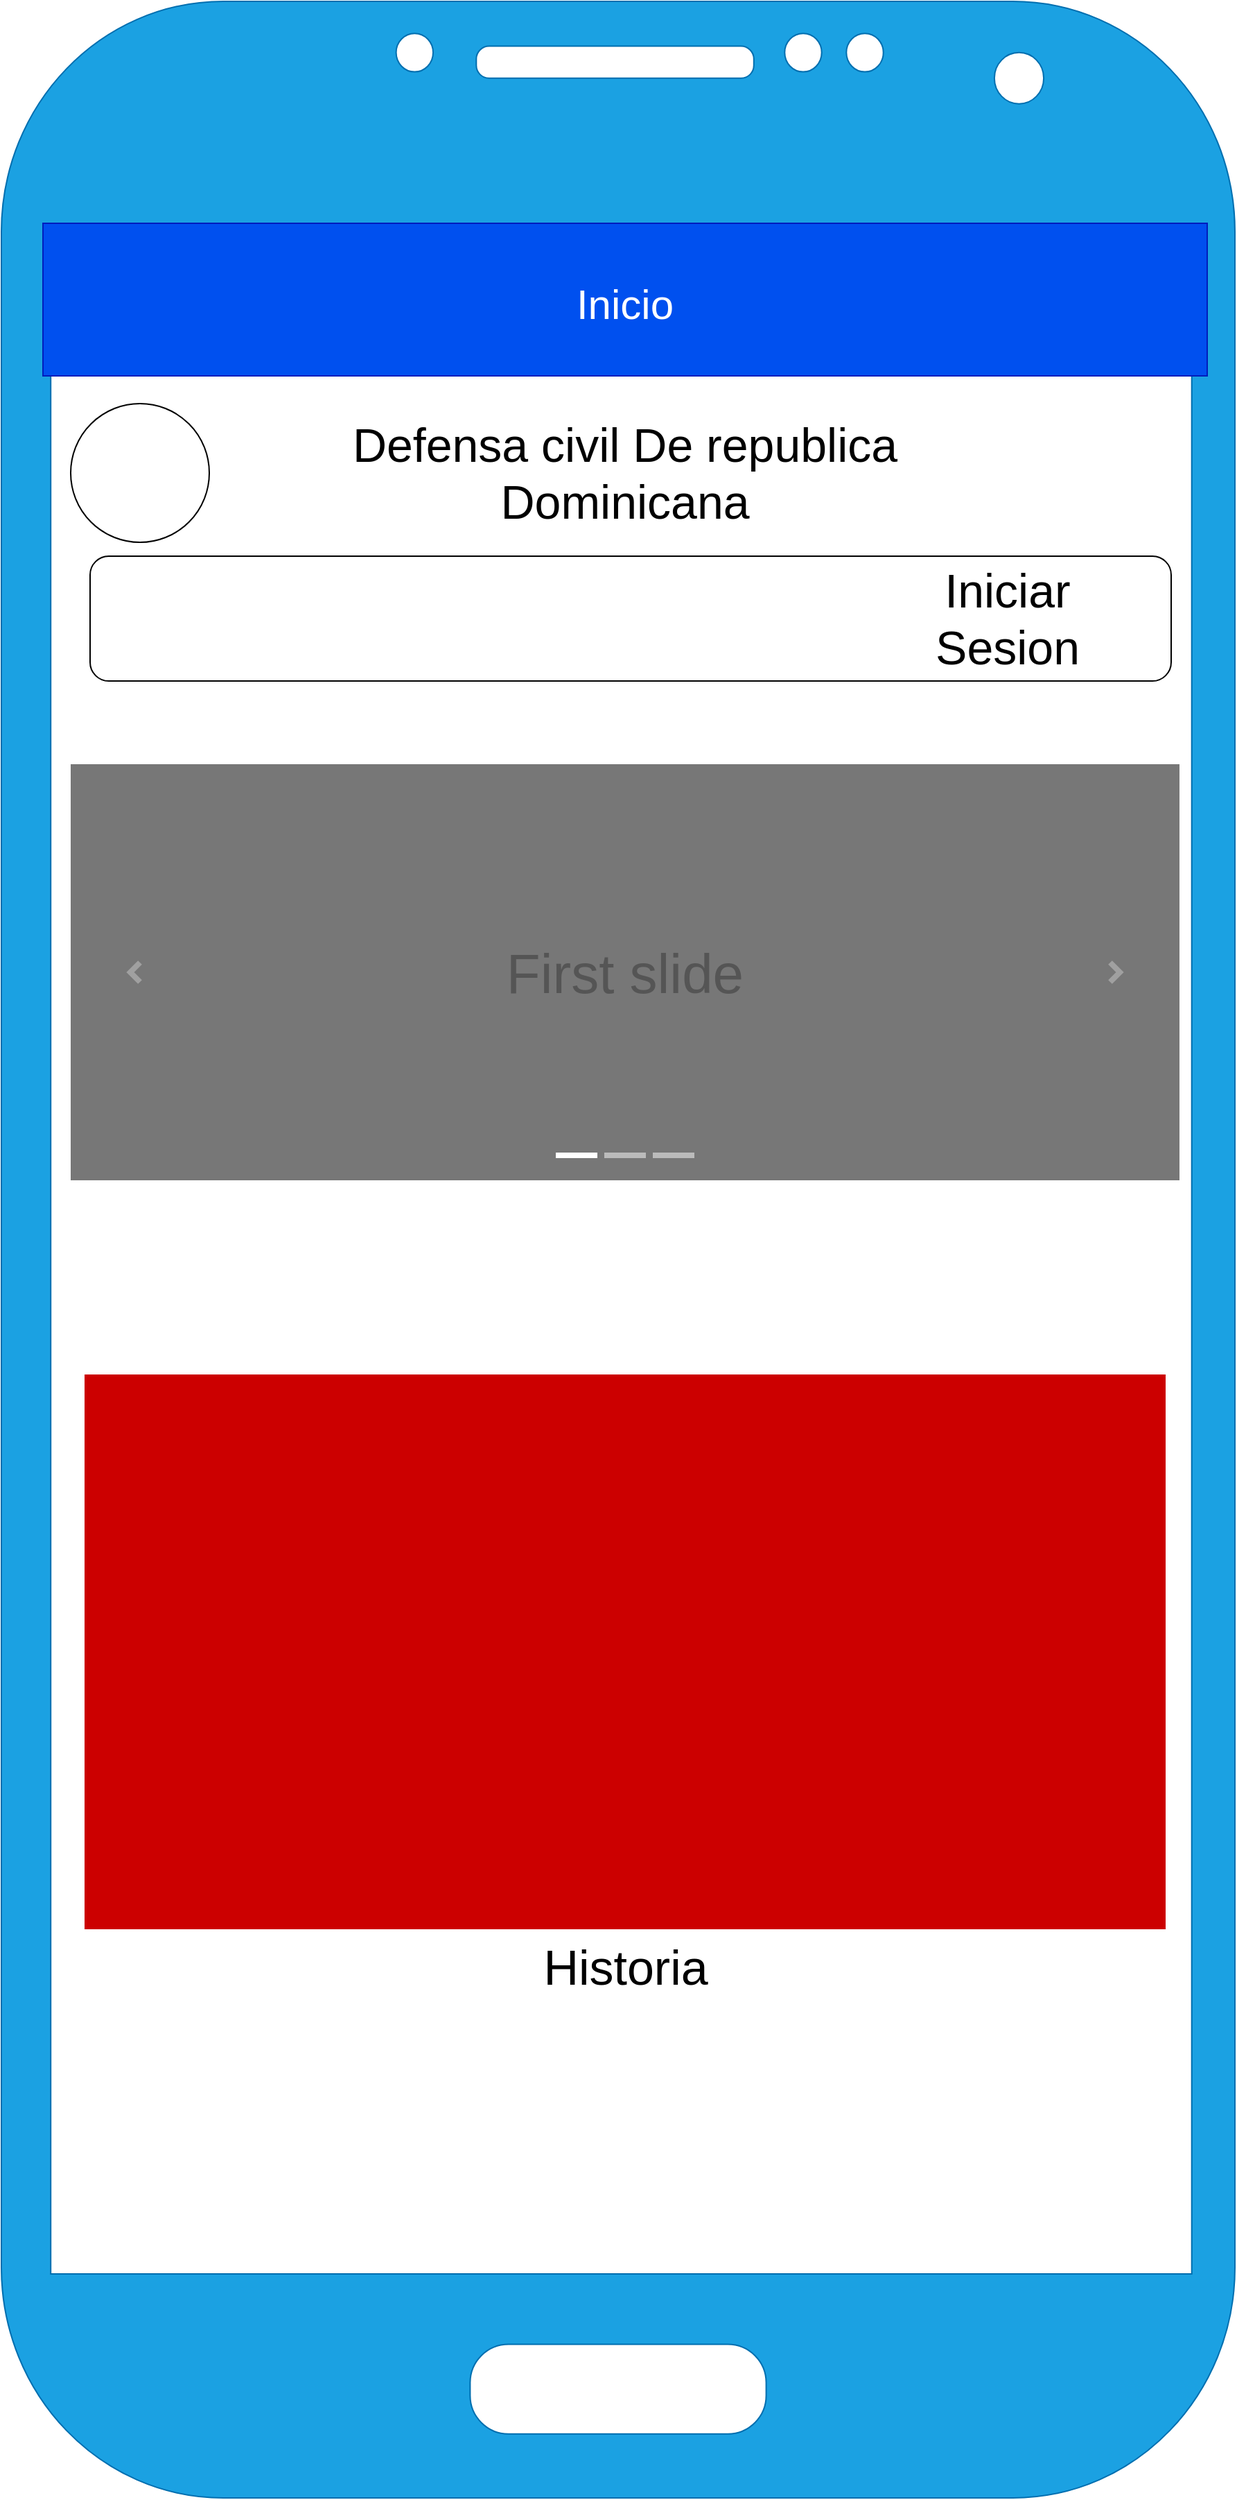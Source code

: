 <mxfile>
    <diagram id="of2-PWMNWNOVxdxlNGxx" name="Inicio-NoLogin">
        <mxGraphModel dx="1031" dy="796" grid="1" gridSize="10" guides="1" tooltips="1" connect="1" arrows="1" fold="1" page="1" pageScale="1.75" pageWidth="850" pageHeight="1100" math="0" shadow="0">
            <root>
                <mxCell id="0"/>
                <mxCell id="1" parent="0"/>
                <mxCell id="41" value="" style="verticalLabelPosition=bottom;verticalAlign=top;html=1;shadow=0;dashed=0;strokeWidth=1;shape=mxgraph.android.phone2;strokeColor=#006EAF;fillColor=#1ba1e2;fontColor=#ffffff;" parent="1" vertex="1">
                    <mxGeometry x="290" y="20" width="890" height="1800" as="geometry"/>
                </mxCell>
                <mxCell id="47" value="Inicio" style="dashed=0;align=center;fontSize=30;shape=rect;fillColor=#0050ef;strokeColor=#001DBC;shadow=0;hachureGap=4;pointerEvents=0;fontFamily=Helvetica;fontColor=#ffffff;" parent="1" vertex="1">
                    <mxGeometry x="320" y="180" width="840" height="110" as="geometry"/>
                </mxCell>
                <mxCell id="55" value="" style="ellipse;whiteSpace=wrap;html=1;movable=0;resizable=0;rotatable=0;deletable=0;editable=0;locked=1;connectable=0;" parent="1" vertex="1">
                    <mxGeometry x="340" y="310" width="100" height="100" as="geometry"/>
                </mxCell>
                <mxCell id="59" value="Defensa civil De republica Dominicana" style="text;html=1;align=center;verticalAlign=middle;whiteSpace=wrap;rounded=0;fontSize=34;movable=0;resizable=0;rotatable=0;deletable=0;editable=0;locked=1;connectable=0;" parent="1" vertex="1">
                    <mxGeometry x="480" y="330" width="520" height="60" as="geometry"/>
                </mxCell>
                <mxCell id="70" value="" style="group" parent="1" vertex="1" connectable="0">
                    <mxGeometry x="354" y="420" width="780" height="90" as="geometry"/>
                </mxCell>
                <mxCell id="53" value="" style="rounded=1;whiteSpace=wrap;html=1;movable=1;resizable=1;rotatable=1;deletable=1;editable=1;locked=0;connectable=1;" parent="70" vertex="1">
                    <mxGeometry width="780" height="90" as="geometry"/>
                </mxCell>
                <mxCell id="65" value="Iniciar Sesion" style="text;html=1;align=center;verticalAlign=middle;whiteSpace=wrap;rounded=0;fontSize=34;movable=1;resizable=1;rotatable=1;deletable=1;editable=1;locked=0;connectable=1;" parent="70" vertex="1">
                    <mxGeometry x="579.997" y="15" width="163.704" height="60" as="geometry"/>
                </mxCell>
                <mxCell id="71" value="&lt;font style=&quot;font-size: 35px;&quot;&gt;Historia&lt;/font&gt;" style="verticalLabelPosition=bottom;verticalAlign=top;html=1;shadow=0;dashed=0;strokeWidth=1;strokeColor=none;shape=rect;fillColor=#cc0000;" parent="1" vertex="1">
                    <mxGeometry x="350" y="1010" width="780" height="400" as="geometry"/>
                </mxCell>
                <mxCell id="d7HIyIbLNVoUM_CaPoho-77" value="First slide" style="html=1;shadow=0;dashed=0;strokeColor=none;strokeWidth=1;fillColor=#777777;fontColor=#555555;whiteSpace=wrap;align=center;verticalAlign=middle;fontStyle=0;fontSize=40;" parent="1" vertex="1">
                    <mxGeometry x="340" y="570" width="800" height="300" as="geometry"/>
                </mxCell>
                <mxCell id="d7HIyIbLNVoUM_CaPoho-78" value="" style="html=1;verticalLabelPosition=bottom;labelBackgroundColor=#ffffff;verticalAlign=top;shadow=0;dashed=0;strokeWidth=4;shape=mxgraph.ios7.misc.more;strokeColor=#a0a0a0;" parent="d7HIyIbLNVoUM_CaPoho-77" vertex="1">
                    <mxGeometry x="1" y="0.5" width="7" height="14" relative="1" as="geometry">
                        <mxPoint x="-50" y="-7" as="offset"/>
                    </mxGeometry>
                </mxCell>
                <mxCell id="d7HIyIbLNVoUM_CaPoho-79" value="" style="flipH=1;html=1;verticalLabelPosition=bottom;labelBackgroundColor=#ffffff;verticalAlign=top;shadow=0;dashed=0;strokeWidth=4;shape=mxgraph.ios7.misc.more;strokeColor=#a0a0a0;" parent="d7HIyIbLNVoUM_CaPoho-77" vertex="1">
                    <mxGeometry y="0.5" width="7" height="14" relative="1" as="geometry">
                        <mxPoint x="43" y="-7" as="offset"/>
                    </mxGeometry>
                </mxCell>
                <mxCell id="d7HIyIbLNVoUM_CaPoho-80" value="" style="html=1;shadow=0;strokeColor=none;fillColor=#ffffff;" parent="d7HIyIbLNVoUM_CaPoho-77" vertex="1">
                    <mxGeometry x="0.5" y="1" width="30" height="4" relative="1" as="geometry">
                        <mxPoint x="-50" y="-20" as="offset"/>
                    </mxGeometry>
                </mxCell>
                <mxCell id="d7HIyIbLNVoUM_CaPoho-81" value="" style="html=1;shadow=0;strokeColor=none;fillColor=#BBBBBB;" parent="d7HIyIbLNVoUM_CaPoho-77" vertex="1">
                    <mxGeometry x="0.5" y="1" width="30" height="4" relative="1" as="geometry">
                        <mxPoint x="-15" y="-20" as="offset"/>
                    </mxGeometry>
                </mxCell>
                <mxCell id="d7HIyIbLNVoUM_CaPoho-82" value="" style="html=1;shadow=0;strokeColor=none;fillColor=#BBBBBB;" parent="d7HIyIbLNVoUM_CaPoho-77" vertex="1">
                    <mxGeometry x="0.5" y="1" width="30" height="4" relative="1" as="geometry">
                        <mxPoint x="20" y="-20" as="offset"/>
                    </mxGeometry>
                </mxCell>
            </root>
        </mxGraphModel>
    </diagram>
    <diagram id="aY-9_dsh2P8sWOeY1TZ8" name="Inicio-SiLogin">
        <mxGraphModel grid="1" page="1" gridSize="10" guides="1" tooltips="1" connect="1" arrows="1" fold="1" pageScale="1" pageWidth="850" pageHeight="1100" math="0" shadow="0">
            <root>
                <mxCell id="0"/>
                <mxCell id="1" parent="0"/>
                <mxCell id="zdkf1JQN4-ZEeIkA-lEr-1" value="Inicio" style="dashed=0;align=center;fontSize=30;shape=rect;fillColor=#0050ef;strokeColor=#001DBC;shadow=0;hachureGap=4;pointerEvents=0;fontFamily=Helvetica;fontColor=#ffffff;" vertex="1" parent="1">
                    <mxGeometry x="410" y="250" width="835" height="110" as="geometry"/>
                </mxCell>
                <mxCell id="txmhkpyEIgwztu_Wlz39-1" value="" style="dashed=0;shape=rect;fillColor=#ffffff;strokeColor=none;" vertex="1" parent="1">
                    <mxGeometry x="400" y="350" width="860" height="1390" as="geometry"/>
                </mxCell>
                <mxCell id="o8PBCnGQ1-g8WfzuiCjo-1" value="" style="verticalLabelPosition=bottom;verticalAlign=top;html=1;shadow=0;dashed=0;strokeWidth=1;shape=mxgraph.android.phone2;strokeColor=#006EAF;fillColor=#1ba1e2;fontColor=#ffffff;" vertex="1" parent="1">
                    <mxGeometry x="375" y="90" width="900" height="1800" as="geometry"/>
                </mxCell>
                <mxCell id="H15vRqnnlD6RaVA4v7AD-1" value="" style="html=1;shadow=0;dashed=0;shape=mxgraph.bootstrap.rrect;rSize=5;fillColor=#E9ECEF;strokeColor=none;" vertex="1" parent="1">
                    <mxGeometry x="425" y="350" width="820" height="20" as="geometry"/>
                </mxCell>
                <mxCell id="H15vRqnnlD6RaVA4v7AD-2" value="" style="html=1;shadow=0;dashed=0;shape=mxgraph.bootstrap.leftButton;rSize=5;fillColor=#0085FC;strokeColor=none;resizeHeight=1;" vertex="1" parent="H15vRqnnlD6RaVA4v7AD-1">
                    <mxGeometry width="250" height="20" relative="1" as="geometry"/>
                </mxCell>
                <mxCell id="FxFuFwrNBRQXg3EIqBjz-2" value="&lt;font style=&quot;font-size: 30px;&quot;&gt;Ver Noticias&lt;/font&gt;" style="whiteSpace=wrap;html=1;dashed=0;align=center;fontSize=12;shape=rect;fillColor=#e0e0e0;strokeColor=none;fontStyle=1;shadow=1" vertex="1" parent="1">
                    <mxGeometry x="444" y="773" width="765" height="100" as="geometry"/>
                </mxCell>
                <mxCell id="FxFuFwrNBRQXg3EIqBjz-3" value="&lt;font style=&quot;font-size: 30px;&quot;&gt;Mis Situaciones&lt;/font&gt;" style="whiteSpace=wrap;html=1;dashed=0;align=center;fontSize=12;shape=rect;fillColor=#e0e0e0;strokeColor=none;fontStyle=1;shadow=1" vertex="1" parent="1">
                    <mxGeometry x="449" y="903" width="760" height="100" as="geometry"/>
                </mxCell>
                <mxCell id="9AbZaPrvKkzk6A1dBJJX-1" value="Bienvenido &amp;lt;Usuario&amp;gt;" style="text;html=1;align=center;verticalAlign=middle;whiteSpace=wrap;rounded=0;fontSize=34;movable=1;resizable=1;rotatable=1;deletable=1;editable=1;locked=0;connectable=1;" vertex="1" parent="1">
                    <mxGeometry x="425" y="410" width="365" height="60" as="geometry"/>
                </mxCell>
                <mxCell id="GNAVSvmgxaehgRdOrBVq-1" value="&lt;font style=&quot;font-size: 32px; color: light-dark(rgb(0, 0, 0), rgb(0, 127, 255));&quot;&gt;Link&lt;/font&gt;" style="html=1;shadow=0;dashed=0;shape=mxgraph.bootstrap.rrect;rSize=5;strokeColor=none;strokeWidth=1;fillColor=none;fontColor=#0085FC;whiteSpace=wrap;align=center;verticalAlign=middle;spacingLeft=0;fontStyle=0;fontSize=16;spacing=5;" vertex="1" parent="1">
                    <mxGeometry x="990" y="410" width="210" height="100" as="geometry"/>
                </mxCell>
            </root>
        </mxGraphModel>
    </diagram>
    <diagram id="YmS6a4tVSZTiEb-BK17p" name="Noticia-Vista">
        <mxGraphModel dx="2420" dy="1592" grid="1" gridSize="10" guides="1" tooltips="1" connect="1" arrows="1" fold="1" page="1" pageScale="1" pageWidth="850" pageHeight="1100" math="0" shadow="0">
            <root>
                <mxCell id="0"/>
                <mxCell id="1" parent="0"/>
                <mxCell id="By-wDBfk2yOOCm5fGiUq-1" value="Noticia" style="dashed=0;align=center;fontSize=30;shape=rect;fillColor=#0050ef;strokeColor=#001DBC;shadow=0;hachureGap=4;pointerEvents=0;fontFamily=Helvetica;fontColor=#ffffff;" vertex="1" parent="1">
                    <mxGeometry x="405" y="250" width="840" height="110" as="geometry"/>
                </mxCell>
                <mxCell id="ygv4wdh0PIMYdcKKcXya-1" value="" style="verticalLabelPosition=bottom;verticalAlign=top;html=1;shadow=0;dashed=0;strokeWidth=1;shape=mxgraph.android.phone2;strokeColor=#006EAF;fillColor=#1ba1e2;fontColor=#ffffff;" vertex="1" parent="1">
                    <mxGeometry x="375" y="90" width="900" height="1800" as="geometry"/>
                </mxCell>
                <mxCell id="2VdocW5RyoiNRil2M1Kp-1" value="" style="html=1;shadow=0;dashed=0;shape=mxgraph.bootstrap.rrect;rSize=5;fillColor=#E9ECEF;strokeColor=none;" vertex="1" parent="1">
                    <mxGeometry x="420" y="360" width="820" height="20" as="geometry"/>
                </mxCell>
                <mxCell id="2VdocW5RyoiNRil2M1Kp-2" value="" style="html=1;shadow=0;dashed=0;shape=mxgraph.bootstrap.leftButton;rSize=5;fillColor=#0085FC;strokeColor=none;resizeHeight=1;" vertex="1" parent="2VdocW5RyoiNRil2M1Kp-1">
                    <mxGeometry width="250" height="20" relative="1" as="geometry"/>
                </mxCell>
                <mxCell id="3YyUGAodImnE6IkXLu58-1" value="" style="dashed=0;shape=rect;fillColor=#ffffff;strokeColor=none;" vertex="1" parent="1">
                    <mxGeometry x="420" y="380" width="810" height="1340" as="geometry"/>
                </mxCell>
                <mxCell id="3YyUGAodImnE6IkXLu58-8" value="" style="shape=rect;fillColor=#ffffff;strokeColor=#eeeeee;shadow=0;resizeWidth=1;whiteSpace=wrap;html=1;" vertex="1" parent="3YyUGAodImnE6IkXLu58-1">
                    <mxGeometry width="810" height="103" relative="1" as="geometry">
                        <mxPoint y="81" as="offset"/>
                    </mxGeometry>
                </mxCell>
                <mxCell id="3YyUGAodImnE6IkXLu58-9" value="&lt;Titulo noticia&gt;" style="text;whiteSpace=wrap;fontColor=#000000;verticalAlign=top;align=left;fontSize=15;spacing=16;spacingBottom=0;spacingTop=-12;resizeWidth=1;" vertex="1" parent="3YyUGAodImnE6IkXLu58-8">
                    <mxGeometry width="552.067" height="60" relative="1" as="geometry"/>
                </mxCell>
                <mxCell id="3YyUGAodImnE6IkXLu58-11" value="&amp;lt;Fecha de noticia&amp;gt;" style="text;whiteSpace=wrap;spacingLeft=16;spacingRight=16;spacing=0;fontSize=12;fontColor=#999999;spacingBottom=0;spacingTop=-5;resizeWidth=1;html=1;" vertex="1" parent="3YyUGAodImnE6IkXLu58-8">
                    <mxGeometry width="552.067" height="20" relative="1" as="geometry">
                        <mxPoint y="72" as="offset"/>
                    </mxGeometry>
                </mxCell>
                <mxCell id="3YyUGAodImnE6IkXLu58-12" value="imagen" style="dashed=0;shape=mxgraph.gmdl.marginRect;rectMargin=12;rectMarginLeft=-12;fillColor=#BDBDBD;strokeColor=none;" vertex="1" parent="3YyUGAodImnE6IkXLu58-8">
                    <mxGeometry x="552.067" width="253.408" height="103" as="geometry"/>
                </mxCell>
                <mxCell id="3YyUGAodImnE6IkXLu58-13" value="" style="shape=rect;fillColor=#ffffff;strokeColor=#eeeeee;shadow=0;resizeWidth=1;whiteSpace=wrap;html=1;" vertex="1" parent="3YyUGAodImnE6IkXLu58-1">
                    <mxGeometry width="810" height="103" relative="1" as="geometry">
                        <mxPoint y="184" as="offset"/>
                    </mxGeometry>
                </mxCell>
                <mxCell id="3YyUGAodImnE6IkXLu58-14" value="&lt;Titulo noticia&gt;" style="text;whiteSpace=wrap;fontColor=#000000;verticalAlign=top;align=left;fontSize=15;spacing=16;spacingBottom=0;spacingTop=-12;resizeWidth=1;" vertex="1" parent="3YyUGAodImnE6IkXLu58-13">
                    <mxGeometry width="552.067" height="60" relative="1" as="geometry"/>
                </mxCell>
                <mxCell id="3YyUGAodImnE6IkXLu58-16" value="&lt;span style=&quot;color: rgb(106, 106, 106);&quot;&gt;&amp;lt;Fecha de noticia&amp;gt;&lt;/span&gt;" style="text;whiteSpace=wrap;spacingLeft=16;spacingRight=16;spacing=0;fontSize=12;fontColor=#999999;spacingBottom=0;spacingTop=-5;resizeWidth=1;html=1;" vertex="1" parent="3YyUGAodImnE6IkXLu58-13">
                    <mxGeometry width="552.067" height="20" relative="1" as="geometry">
                        <mxPoint y="72" as="offset"/>
                    </mxGeometry>
                </mxCell>
                <mxCell id="3YyUGAodImnE6IkXLu58-17" value="imagen" style="dashed=0;shape=mxgraph.gmdl.marginRect;rectMargin=12;rectMarginLeft=-12;fillColor=#BDBDBD;strokeColor=none;" vertex="1" parent="3YyUGAodImnE6IkXLu58-13">
                    <mxGeometry x="552.067" width="253.408" height="103" as="geometry"/>
                </mxCell>
                <mxCell id="3YyUGAodImnE6IkXLu58-18" value="" style="shape=rect;fillColor=#ffffff;strokeColor=#eeeeee;shadow=0;resizeWidth=1;whiteSpace=wrap;html=1;" vertex="1" parent="3YyUGAodImnE6IkXLu58-1">
                    <mxGeometry width="810" height="103" relative="1" as="geometry">
                        <mxPoint y="287" as="offset"/>
                    </mxGeometry>
                </mxCell>
                <mxCell id="3YyUGAodImnE6IkXLu58-19" value="&lt;Titulo noticia&gt;" style="text;whiteSpace=wrap;fontColor=#000000;verticalAlign=top;align=left;fontSize=15;spacing=16;spacingBottom=0;spacingTop=-12;resizeWidth=1;" vertex="1" parent="3YyUGAodImnE6IkXLu58-18">
                    <mxGeometry width="552.067" height="60" relative="1" as="geometry"/>
                </mxCell>
                <mxCell id="3YyUGAodImnE6IkXLu58-21" value="&lt;span style=&quot;color: rgb(146, 146, 146);&quot;&gt;&amp;lt;Fecha de noticia&amp;gt;&lt;/span&gt;" style="text;whiteSpace=wrap;spacingLeft=16;spacingRight=16;spacing=0;fontSize=12;fontColor=#999999;spacingBottom=0;spacingTop=-5;resizeWidth=1;html=1;" vertex="1" parent="3YyUGAodImnE6IkXLu58-18">
                    <mxGeometry width="552.067" height="20" relative="1" as="geometry">
                        <mxPoint y="72" as="offset"/>
                    </mxGeometry>
                </mxCell>
                <mxCell id="3YyUGAodImnE6IkXLu58-22" value="imagen" style="dashed=0;shape=mxgraph.gmdl.marginRect;rectMargin=12;rectMarginLeft=-12;fillColor=#BDBDBD;strokeColor=none;" vertex="1" parent="3YyUGAodImnE6IkXLu58-18">
                    <mxGeometry x="552.067" width="253.408" height="103" as="geometry"/>
                </mxCell>
                <mxCell id="3YyUGAodImnE6IkXLu58-23" value="" style="shape=rect;fillColor=#ffffff;strokeColor=#eeeeee;shadow=0;resizeWidth=1;whiteSpace=wrap;html=1;" vertex="1" parent="3YyUGAodImnE6IkXLu58-1">
                    <mxGeometry width="810" height="103" relative="1" as="geometry">
                        <mxPoint y="390" as="offset"/>
                    </mxGeometry>
                </mxCell>
                <mxCell id="3YyUGAodImnE6IkXLu58-24" value="&lt;Titulo noticia&gt;" style="text;whiteSpace=wrap;fontColor=#000000;verticalAlign=top;align=left;fontSize=15;spacing=16;spacingBottom=0;spacingTop=-12;resizeWidth=1;" vertex="1" parent="3YyUGAodImnE6IkXLu58-23">
                    <mxGeometry width="552.067" height="60" relative="1" as="geometry"/>
                </mxCell>
                <mxCell id="3YyUGAodImnE6IkXLu58-26" value="&lt;span style=&quot;color: rgb(146, 146, 146);&quot;&gt;&amp;lt;Fecha de noticia&amp;gt;&lt;/span&gt;" style="text;whiteSpace=wrap;spacingLeft=16;spacingRight=16;spacing=0;fontSize=12;fontColor=#999999;spacingBottom=0;spacingTop=-5;resizeWidth=1;html=1;" vertex="1" parent="3YyUGAodImnE6IkXLu58-23">
                    <mxGeometry width="552.067" height="20" relative="1" as="geometry">
                        <mxPoint y="72" as="offset"/>
                    </mxGeometry>
                </mxCell>
                <mxCell id="3YyUGAodImnE6IkXLu58-27" value="" style="dashed=0;shape=mxgraph.gmdl.marginRect;rectMargin=12;rectMarginLeft=-12;fillColor=#BDBDBD;strokeColor=none;" vertex="1" parent="3YyUGAodImnE6IkXLu58-23">
                    <mxGeometry x="552.067" width="253.408" height="103" as="geometry"/>
                </mxCell>
                <mxCell id="3YyUGAodImnE6IkXLu58-28" value="" style="shape=rect;fillColor=#ffffff;strokeColor=#eeeeee;shadow=0;resizeWidth=1;whiteSpace=wrap;html=1;" vertex="1" parent="3YyUGAodImnE6IkXLu58-1">
                    <mxGeometry width="810" height="101" relative="1" as="geometry">
                        <mxPoint y="493" as="offset"/>
                    </mxGeometry>
                </mxCell>
                <mxCell id="3YyUGAodImnE6IkXLu58-29" value="&lt;Titulo noticia&gt;" style="text;whiteSpace=wrap;fontColor=#000000;verticalAlign=top;align=left;fontSize=15;spacing=16;spacingBottom=0;spacingTop=-12;resizeWidth=1;" vertex="1" parent="3YyUGAodImnE6IkXLu58-28">
                    <mxGeometry width="552.067" height="60" relative="1" as="geometry"/>
                </mxCell>
                <mxCell id="3YyUGAodImnE6IkXLu58-31" value="&lt;span style=&quot;color: rgb(146, 146, 146);&quot;&gt;&amp;lt;Fecha de noticia&amp;gt;&lt;/span&gt;" style="text;whiteSpace=wrap;spacingLeft=16;spacingRight=16;spacing=0;fontSize=12;fontColor=#999999;spacingBottom=0;spacingTop=-5;resizeWidth=1;html=1;" vertex="1" parent="3YyUGAodImnE6IkXLu58-28">
                    <mxGeometry width="552.067" height="20" relative="1" as="geometry">
                        <mxPoint y="72" as="offset"/>
                    </mxGeometry>
                </mxCell>
                <mxCell id="3YyUGAodImnE6IkXLu58-32" value="" style="dashed=0;shape=mxgraph.gmdl.marginRect;rectMargin=12;rectMarginLeft=-12;fillColor=#BDBDBD;strokeColor=none;" vertex="1" parent="3YyUGAodImnE6IkXLu58-28">
                    <mxGeometry x="552.067" width="253.408" height="103" as="geometry"/>
                </mxCell>
            </root>
        </mxGraphModel>
    </diagram>
    <diagram id="gIMGGZBtqKnC1M8S_mEO" name="Noticia-Detalles">
        <mxGraphModel dx="2420" dy="1592" grid="1" gridSize="10" guides="1" tooltips="1" connect="1" arrows="1" fold="1" page="1" pageScale="1" pageWidth="850" pageHeight="1100" math="0" shadow="0">
            <root>
                <mxCell id="0"/>
                <mxCell id="1" parent="0"/>
                <mxCell id="OUo2DZ-azeSU3KHnJrSD-1" value="Noticia Detalle" style="dashed=0;align=center;fontSize=30;shape=rect;fillColor=#0050ef;strokeColor=#001DBC;shadow=0;hachureGap=4;pointerEvents=0;fontFamily=Helvetica;fontColor=#ffffff;" vertex="1" parent="1">
                    <mxGeometry x="405" y="250" width="840" height="110" as="geometry"/>
                </mxCell>
                <mxCell id="OUo2DZ-azeSU3KHnJrSD-2" value="" style="verticalLabelPosition=bottom;verticalAlign=top;html=1;shadow=0;dashed=0;strokeWidth=1;shape=mxgraph.android.phone2;strokeColor=#006EAF;fillColor=#1ba1e2;fontColor=#ffffff;" vertex="1" parent="1">
                    <mxGeometry x="375" y="90" width="900" height="1800" as="geometry"/>
                </mxCell>
                <mxCell id="OUo2DZ-azeSU3KHnJrSD-3" value="" style="shape=rect;fillColor=#BDBDBD;strokeColor=#BDBDBD;shadow=1;fontSize=14;" vertex="1" parent="1">
                    <mxGeometry x="420" y="400" width="810" height="830" as="geometry"/>
                </mxCell>
                <mxCell id="OUo2DZ-azeSU3KHnJrSD-4" value="" style="shape=rect;strokeColor=none;whiteSpace=wrap;html=1;align=left;spacingLeft=16;fontColor=#666666;fontSize=14;" vertex="1" parent="OUo2DZ-azeSU3KHnJrSD-3">
                    <mxGeometry y="562.047" width="810.0" height="267.953" as="geometry"/>
                </mxCell>
                <mxCell id="GZE-CnG0lQCwCNbUy-yO-1" value="&lt;span style=&quot;color: rgb(0, 0, 0); font-family: Helvetica; font-style: normal; font-variant-ligatures: normal; font-variant-caps: normal; font-weight: 400; letter-spacing: normal; orphans: 2; text-align: left; text-indent: 0px; text-transform: none; widows: 2; word-spacing: 0px; -webkit-text-stroke-width: 0px; white-space: normal; background-color: rgb(251, 251, 251); text-decoration-thickness: initial; text-decoration-style: initial; text-decoration-color: initial; float: none; display: inline !important;&quot;&gt;&amp;lt;Titulo noticia&amp;gt;&lt;/span&gt;" style="text;whiteSpace=wrap;html=1;fontSize=18;" vertex="1" parent="OUo2DZ-azeSU3KHnJrSD-3">
                    <mxGeometry x="10" y="570" width="130" height="40" as="geometry"/>
                </mxCell>
                <mxCell id="8YtG2M9-GBLUZNQq_T3i-1" value="&lt;span style=&quot;color: rgb(146, 146, 146); font-family: Helvetica; font-size: 12px; font-style: normal; font-variant-ligatures: normal; font-variant-caps: normal; font-weight: 400; letter-spacing: normal; orphans: 2; text-align: left; text-indent: 0px; text-transform: none; widows: 2; word-spacing: 0px; -webkit-text-stroke-width: 0px; white-space: normal; background-color: rgb(251, 251, 251); text-decoration-thickness: initial; text-decoration-style: initial; text-decoration-color: initial; display: inline !important; float: none;&quot;&gt;&amp;lt;Fecha de noticia&amp;gt;&lt;/span&gt;" style="text;whiteSpace=wrap;html=1;" vertex="1" parent="OUo2DZ-azeSU3KHnJrSD-3">
                    <mxGeometry x="10" y="600" width="110" height="20" as="geometry"/>
                </mxCell>
                <mxCell id="TUyTl_Sj5jZgVbUbTd6i-1" value="&lt;span style=&quot;font-size: 13px;&quot;&gt;&amp;lt;Contenido (Pechurina con papa)&amp;gt;&lt;br&gt;&lt;br&gt;&lt;/span&gt;&lt;div&gt;&lt;span style=&quot;font-size: 13px;&quot;&gt;&lt;br&gt;&lt;/span&gt;&lt;/div&gt;" style="text;whiteSpace=wrap;html=1;" vertex="1" parent="OUo2DZ-azeSU3KHnJrSD-3">
                    <mxGeometry x="10" y="670" width="780" height="150" as="geometry"/>
                </mxCell>
                <mxCell id="jcku4CcbI7h59ROrk2A_-1" value="" style="html=1;shadow=0;dashed=0;shape=mxgraph.bootstrap.rrect;rSize=5;fillColor=#E9ECEF;strokeColor=none;" vertex="1" parent="1">
                    <mxGeometry x="420" y="360" width="820" height="20" as="geometry"/>
                </mxCell>
                <mxCell id="jcku4CcbI7h59ROrk2A_-2" value="" style="html=1;shadow=0;dashed=0;shape=mxgraph.bootstrap.leftButton;rSize=5;fillColor=#0085FC;strokeColor=none;resizeHeight=1;" vertex="1" parent="jcku4CcbI7h59ROrk2A_-1">
                    <mxGeometry width="250" height="20" relative="1" as="geometry"/>
                </mxCell>
            </root>
        </mxGraphModel>
    </diagram>
    <diagram id="8nqLPCL2b0-11TFq7aPq" name="Videos-Vista">
        <mxGraphModel dx="1424" dy="936" grid="1" gridSize="10" guides="1" tooltips="1" connect="1" arrows="1" fold="1" page="1" pageScale="1" pageWidth="850" pageHeight="1100" math="0" shadow="0">
            <root>
                <mxCell id="0"/>
                <mxCell id="1" parent="0"/>
                <mxCell id="f-oXZG1fBOhsBShscstV-1" value="Videos" style="dashed=0;align=center;fontSize=30;shape=rect;fillColor=#0050ef;strokeColor=#001DBC;shadow=0;hachureGap=4;pointerEvents=0;fontFamily=Helvetica;fontColor=#ffffff;" vertex="1" parent="1">
                    <mxGeometry x="405" y="250" width="840" height="110" as="geometry"/>
                </mxCell>
                <mxCell id="f-oXZG1fBOhsBShscstV-2" value="" style="verticalLabelPosition=bottom;verticalAlign=top;html=1;shadow=0;dashed=0;strokeWidth=1;shape=mxgraph.android.phone2;strokeColor=#006EAF;fillColor=#1ba1e2;fontColor=#ffffff;" vertex="1" parent="1">
                    <mxGeometry x="375" y="90" width="900" height="1800" as="geometry"/>
                </mxCell>
                <mxCell id="3ip45JXy39qgY_Dozwcs-1" value="" style="html=1;shadow=0;dashed=0;shape=mxgraph.bootstrap.rrect;rSize=5;fillColor=#E9ECEF;strokeColor=none;" vertex="1" parent="1">
                    <mxGeometry x="420" y="360" width="820" height="20" as="geometry"/>
                </mxCell>
                <mxCell id="3ip45JXy39qgY_Dozwcs-2" value="" style="html=1;shadow=0;dashed=0;shape=mxgraph.bootstrap.leftButton;rSize=5;fillColor=#0085FC;strokeColor=none;resizeHeight=1;" vertex="1" parent="3ip45JXy39qgY_Dozwcs-1">
                    <mxGeometry width="250" height="20" relative="1" as="geometry"/>
                </mxCell>
                <mxCell id="3ip45JXy39qgY_Dozwcs-3" value="" style="dashed=0;shape=rect;fillColor=#ffffff;strokeColor=none;" vertex="1" parent="1">
                    <mxGeometry x="420" y="380" width="810" height="1340" as="geometry"/>
                </mxCell>
                <mxCell id="3ip45JXy39qgY_Dozwcs-4" value="" style="shape=rect;fillColor=#ffffff;strokeColor=#eeeeee;shadow=0;resizeWidth=1;whiteSpace=wrap;html=1;" vertex="1" parent="3ip45JXy39qgY_Dozwcs-3">
                    <mxGeometry width="810" height="103" relative="1" as="geometry">
                        <mxPoint y="81" as="offset"/>
                    </mxGeometry>
                </mxCell>
                <mxCell id="3ip45JXy39qgY_Dozwcs-5" value="Titulo&#xa;Descripcion" style="text;whiteSpace=wrap;fontColor=#000000;verticalAlign=top;align=left;fontSize=15;spacing=16;spacingBottom=0;spacingTop=-12;resizeWidth=1;" vertex="1" parent="3ip45JXy39qgY_Dozwcs-4">
                    <mxGeometry width="552.067" height="60" relative="1" as="geometry"/>
                </mxCell>
                <mxCell id="3ip45JXy39qgY_Dozwcs-6" value="&amp;lt;Fecha de video&amp;gt;" style="text;whiteSpace=wrap;spacingLeft=16;spacingRight=16;spacing=0;fontSize=12;fontColor=#999999;spacingBottom=0;spacingTop=-5;resizeWidth=1;html=1;" vertex="1" parent="3ip45JXy39qgY_Dozwcs-4">
                    <mxGeometry width="552.067" height="20" relative="1" as="geometry">
                        <mxPoint y="72" as="offset"/>
                    </mxGeometry>
                </mxCell>
                <mxCell id="3ip45JXy39qgY_Dozwcs-7" value="Video para ver en Youtube" style="dashed=0;shape=mxgraph.gmdl.marginRect;rectMargin=12;rectMarginLeft=-12;fillColor=#BDBDBD;strokeColor=none;" vertex="1" parent="3ip45JXy39qgY_Dozwcs-4">
                    <mxGeometry x="552.067" width="253.408" height="103" as="geometry"/>
                </mxCell>
                <mxCell id="3ip45JXy39qgY_Dozwcs-8" value="" style="shape=rect;fillColor=#ffffff;strokeColor=#eeeeee;shadow=0;resizeWidth=1;whiteSpace=wrap;html=1;" vertex="1" parent="3ip45JXy39qgY_Dozwcs-3">
                    <mxGeometry width="810" height="103" relative="1" as="geometry">
                        <mxPoint y="184" as="offset"/>
                    </mxGeometry>
                </mxCell>
                <mxCell id="3ip45JXy39qgY_Dozwcs-9" value="Titulo&#xa;Descripcion" style="text;whiteSpace=wrap;fontColor=#000000;verticalAlign=top;align=left;fontSize=15;spacing=16;spacingBottom=0;spacingTop=-12;resizeWidth=1;" vertex="1" parent="3ip45JXy39qgY_Dozwcs-8">
                    <mxGeometry width="552.067" height="60" relative="1" as="geometry"/>
                </mxCell>
                <mxCell id="3ip45JXy39qgY_Dozwcs-10" value="&lt;span style=&quot;color: rgb(106, 106, 106);&quot;&gt;&amp;lt;Fecha de video&amp;gt;&lt;/span&gt;" style="text;whiteSpace=wrap;spacingLeft=16;spacingRight=16;spacing=0;fontSize=12;fontColor=#999999;spacingBottom=0;spacingTop=-5;resizeWidth=1;html=1;" vertex="1" parent="3ip45JXy39qgY_Dozwcs-8">
                    <mxGeometry width="552.067" height="20" relative="1" as="geometry">
                        <mxPoint y="72" as="offset"/>
                    </mxGeometry>
                </mxCell>
                <mxCell id="3ip45JXy39qgY_Dozwcs-11" value="Video para ver en Youtube" style="dashed=0;shape=mxgraph.gmdl.marginRect;rectMargin=12;rectMarginLeft=-12;fillColor=#BDBDBD;strokeColor=none;" vertex="1" parent="3ip45JXy39qgY_Dozwcs-8">
                    <mxGeometry x="552.067" width="253.408" height="103" as="geometry"/>
                </mxCell>
                <mxCell id="3ip45JXy39qgY_Dozwcs-12" value="" style="shape=rect;fillColor=#ffffff;strokeColor=#eeeeee;shadow=0;resizeWidth=1;whiteSpace=wrap;html=1;" vertex="1" parent="3ip45JXy39qgY_Dozwcs-3">
                    <mxGeometry width="810" height="103" relative="1" as="geometry">
                        <mxPoint y="287" as="offset"/>
                    </mxGeometry>
                </mxCell>
                <mxCell id="3ip45JXy39qgY_Dozwcs-13" value="Titulo&#xa;Descripcion" style="text;whiteSpace=wrap;fontColor=#000000;verticalAlign=top;align=left;fontSize=15;spacing=16;spacingBottom=0;spacingTop=-12;resizeWidth=1;" vertex="1" parent="3ip45JXy39qgY_Dozwcs-12">
                    <mxGeometry width="552.067" height="60" relative="1" as="geometry"/>
                </mxCell>
                <mxCell id="3ip45JXy39qgY_Dozwcs-14" value="&lt;span style=&quot;color: rgb(106, 106, 106);&quot;&gt;&amp;lt;Fecha de video&amp;gt;&lt;/span&gt;" style="text;whiteSpace=wrap;spacingLeft=16;spacingRight=16;spacing=0;fontSize=12;fontColor=#999999;spacingBottom=0;spacingTop=-5;resizeWidth=1;html=1;" vertex="1" parent="3ip45JXy39qgY_Dozwcs-12">
                    <mxGeometry width="552.067" height="20" relative="1" as="geometry">
                        <mxPoint y="72" as="offset"/>
                    </mxGeometry>
                </mxCell>
                <mxCell id="3ip45JXy39qgY_Dozwcs-15" value="Video para ver en Youtube" style="dashed=0;shape=mxgraph.gmdl.marginRect;rectMargin=12;rectMarginLeft=-12;fillColor=#BDBDBD;strokeColor=none;" vertex="1" parent="3ip45JXy39qgY_Dozwcs-12">
                    <mxGeometry x="552.067" width="253.408" height="103" as="geometry"/>
                </mxCell>
                <mxCell id="3ip45JXy39qgY_Dozwcs-16" value="" style="shape=rect;fillColor=#ffffff;strokeColor=#eeeeee;shadow=0;resizeWidth=1;whiteSpace=wrap;html=1;" vertex="1" parent="3ip45JXy39qgY_Dozwcs-3">
                    <mxGeometry width="810" height="103" relative="1" as="geometry">
                        <mxPoint y="390" as="offset"/>
                    </mxGeometry>
                </mxCell>
                <mxCell id="3ip45JXy39qgY_Dozwcs-17" value="Titulo&#xa;Descripcion" style="text;whiteSpace=wrap;fontColor=#000000;verticalAlign=top;align=left;fontSize=15;spacing=16;spacingBottom=0;spacingTop=-12;resizeWidth=1;" vertex="1" parent="3ip45JXy39qgY_Dozwcs-16">
                    <mxGeometry width="552.067" height="60" relative="1" as="geometry"/>
                </mxCell>
                <mxCell id="3ip45JXy39qgY_Dozwcs-18" value="&lt;span style=&quot;color: rgb(106, 106, 106);&quot;&gt;&amp;lt;Fecha de video&amp;gt;&lt;/span&gt;" style="text;whiteSpace=wrap;spacingLeft=16;spacingRight=16;spacing=0;fontSize=12;fontColor=#999999;spacingBottom=0;spacingTop=-5;resizeWidth=1;html=1;" vertex="1" parent="3ip45JXy39qgY_Dozwcs-16">
                    <mxGeometry width="552.067" height="20" relative="1" as="geometry">
                        <mxPoint y="72" as="offset"/>
                    </mxGeometry>
                </mxCell>
                <mxCell id="3ip45JXy39qgY_Dozwcs-19" value="Video para ver en Youtube" style="dashed=0;shape=mxgraph.gmdl.marginRect;rectMargin=12;rectMarginLeft=-12;fillColor=#BDBDBD;strokeColor=none;" vertex="1" parent="3ip45JXy39qgY_Dozwcs-16">
                    <mxGeometry x="552.067" width="253.408" height="103" as="geometry"/>
                </mxCell>
                <mxCell id="3ip45JXy39qgY_Dozwcs-20" value="" style="shape=rect;fillColor=#ffffff;strokeColor=#eeeeee;shadow=0;resizeWidth=1;whiteSpace=wrap;html=1;" vertex="1" parent="3ip45JXy39qgY_Dozwcs-3">
                    <mxGeometry width="810" height="101" relative="1" as="geometry">
                        <mxPoint y="493" as="offset"/>
                    </mxGeometry>
                </mxCell>
                <mxCell id="3ip45JXy39qgY_Dozwcs-21" value="Titulo&#xa;Descripcion" style="text;whiteSpace=wrap;fontColor=#000000;verticalAlign=top;align=left;fontSize=15;spacing=16;spacingBottom=0;spacingTop=-12;resizeWidth=1;" vertex="1" parent="3ip45JXy39qgY_Dozwcs-20">
                    <mxGeometry width="552.067" height="60" relative="1" as="geometry"/>
                </mxCell>
                <mxCell id="3ip45JXy39qgY_Dozwcs-22" value="&lt;span style=&quot;color: rgb(106, 106, 106);&quot;&gt;&amp;lt;Fecha de video&amp;gt;&lt;/span&gt;" style="text;whiteSpace=wrap;spacingLeft=16;spacingRight=16;spacing=0;fontSize=12;fontColor=#999999;spacingBottom=0;spacingTop=-5;resizeWidth=1;html=1;" vertex="1" parent="3ip45JXy39qgY_Dozwcs-20">
                    <mxGeometry width="552.067" height="20" relative="1" as="geometry">
                        <mxPoint y="72" as="offset"/>
                    </mxGeometry>
                </mxCell>
                <mxCell id="3ip45JXy39qgY_Dozwcs-23" value="Video para ver en Youtube" style="dashed=0;shape=mxgraph.gmdl.marginRect;rectMargin=12;rectMarginLeft=-12;fillColor=#BDBDBD;strokeColor=none;" vertex="1" parent="3ip45JXy39qgY_Dozwcs-20">
                    <mxGeometry x="552.067" width="253.408" height="103" as="geometry"/>
                </mxCell>
            </root>
        </mxGraphModel>
    </diagram>
    <diagram id="L9X-Xae9SLxuARYuUaAG" name="Albergue-Vista">
        <mxGraphModel dx="2017" dy="1327" grid="1" gridSize="10" guides="1" tooltips="1" connect="1" arrows="1" fold="1" page="1" pageScale="1" pageWidth="850" pageHeight="1100" math="0" shadow="0">
            <root>
                <mxCell id="0"/>
                <mxCell id="1" parent="0"/>
                <mxCell id="OkgoCL8p7KcTmexAKtgM-1" value="" style="verticalLabelPosition=bottom;verticalAlign=top;html=1;shadow=0;dashed=0;strokeWidth=1;shape=mxgraph.android.phone2;strokeColor=#006EAF;fillColor=#1ba1e2;fontColor=#ffffff;" vertex="1" parent="1">
                    <mxGeometry x="375" y="90" width="900" height="1800" as="geometry"/>
                </mxCell>
                <mxCell id="x8V7AJXLF6BCzl5lH1Ui-1" value="Albergues" style="dashed=0;align=center;fontSize=30;shape=rect;fillColor=#0050ef;strokeColor=#001DBC;shadow=0;hachureGap=4;pointerEvents=0;fontFamily=Helvetica;fontColor=#ffffff;" vertex="1" parent="1">
                    <mxGeometry x="410" y="250" width="835" height="110" as="geometry"/>
                </mxCell>
                <mxCell id="0_6703NorpMcPQIdd4vr-1" value="" style="dashed=0;shape=rect;fillColor=#ffffff;strokeColor=none;" vertex="1" parent="1">
                    <mxGeometry x="420" y="380" width="810" height="1340" as="geometry"/>
                </mxCell>
                <mxCell id="0_6703NorpMcPQIdd4vr-2" value="" style="shape=rect;fillColor=#ffffff;strokeColor=#eeeeee;shadow=0;resizeWidth=1;whiteSpace=wrap;html=1;" vertex="1" parent="0_6703NorpMcPQIdd4vr-1">
                    <mxGeometry width="810" height="103" relative="1" as="geometry">
                        <mxPoint y="81" as="offset"/>
                    </mxGeometry>
                </mxCell>
                <mxCell id="0_6703NorpMcPQIdd4vr-3" value="Ciudad - Codigo&#xa;Edificio&#xa;Coordinador" style="text;whiteSpace=wrap;fontColor=#000000;verticalAlign=top;align=left;fontSize=15;spacing=16;spacingBottom=0;spacingTop=-12;resizeWidth=1;" vertex="1" parent="0_6703NorpMcPQIdd4vr-2">
                    <mxGeometry width="552.067" height="60" relative="1" as="geometry"/>
                </mxCell>
                <mxCell id="0_6703NorpMcPQIdd4vr-4" value="Telefono" style="text;whiteSpace=wrap;spacingLeft=16;spacingRight=16;spacing=0;fontSize=12;fontColor=#999999;spacingBottom=0;spacingTop=-5;resizeWidth=1;html=1;" vertex="1" parent="0_6703NorpMcPQIdd4vr-2">
                    <mxGeometry width="552.067" height="20" relative="1" as="geometry">
                        <mxPoint y="72" as="offset"/>
                    </mxGeometry>
                </mxCell>
                <mxCell id="0_6703NorpMcPQIdd4vr-24" value="Detalles" style="whiteSpace=wrap;html=1;dashed=0;align=center;fontSize=12;shape=rect;fillColor=#2196F3;strokeColor=none;fontStyle=1;shadow=1;fontColor=#ffffff;" vertex="1" parent="0_6703NorpMcPQIdd4vr-2">
                    <mxGeometry x="610" y="-1" width="200" height="101" as="geometry"/>
                </mxCell>
                <mxCell id="0_6703NorpMcPQIdd4vr-6" value="" style="shape=rect;fillColor=#ffffff;strokeColor=#eeeeee;shadow=0;resizeWidth=1;whiteSpace=wrap;html=1;" vertex="1" parent="0_6703NorpMcPQIdd4vr-1">
                    <mxGeometry width="810" height="103" relative="1" as="geometry">
                        <mxPoint y="184" as="offset"/>
                    </mxGeometry>
                </mxCell>
                <mxCell id="0_6703NorpMcPQIdd4vr-42" value="Detalles" style="whiteSpace=wrap;html=1;dashed=0;align=center;fontSize=12;shape=rect;fillColor=#2196F3;strokeColor=none;fontStyle=1;shadow=1;fontColor=#ffffff;" vertex="1" parent="0_6703NorpMcPQIdd4vr-6">
                    <mxGeometry x="610" y="-4" width="200" height="101" as="geometry"/>
                </mxCell>
                <mxCell id="0_6703NorpMcPQIdd4vr-48" value="Ciudad - Codigo&#xa;Edificio&#xa;Coordinador" style="text;whiteSpace=wrap;fontColor=#000000;verticalAlign=top;align=left;fontSize=15;spacing=16;spacingBottom=0;spacingTop=-12;resizeWidth=1;" vertex="1" parent="0_6703NorpMcPQIdd4vr-6">
                    <mxGeometry y="5" width="552.067" height="60" as="geometry"/>
                </mxCell>
                <mxCell id="0_6703NorpMcPQIdd4vr-49" value="Telefono" style="text;whiteSpace=wrap;spacingLeft=16;spacingRight=16;spacing=0;fontSize=12;fontColor=#999999;spacingBottom=0;spacingTop=-5;resizeWidth=1;html=1;" vertex="1" parent="0_6703NorpMcPQIdd4vr-6">
                    <mxGeometry y="77" width="552.067" height="20" as="geometry"/>
                </mxCell>
                <mxCell id="0_6703NorpMcPQIdd4vr-10" value="" style="shape=rect;fillColor=#ffffff;strokeColor=#eeeeee;shadow=0;resizeWidth=1;whiteSpace=wrap;html=1;" vertex="1" parent="0_6703NorpMcPQIdd4vr-1">
                    <mxGeometry width="810" height="104" relative="1" as="geometry">
                        <mxPoint y="287" as="offset"/>
                    </mxGeometry>
                </mxCell>
                <mxCell id="0_6703NorpMcPQIdd4vr-43" value="Detalles" style="whiteSpace=wrap;html=1;dashed=0;align=center;fontSize=12;shape=rect;fillColor=#2196F3;strokeColor=none;fontStyle=1;shadow=1;fontColor=#ffffff;" vertex="1" parent="0_6703NorpMcPQIdd4vr-10">
                    <mxGeometry x="610" width="200" height="104" as="geometry"/>
                </mxCell>
                <mxCell id="0_6703NorpMcPQIdd4vr-50" value="Ciudad - Codigo&#xa;Edificio&#xa;Coordinador" style="text;whiteSpace=wrap;fontColor=#000000;verticalAlign=top;align=left;fontSize=15;spacing=16;spacingBottom=0;spacingTop=-12;resizeWidth=1;" vertex="1" parent="0_6703NorpMcPQIdd4vr-10">
                    <mxGeometry y="6" width="552.067" height="60" as="geometry"/>
                </mxCell>
                <mxCell id="0_6703NorpMcPQIdd4vr-51" value="Telefono" style="text;whiteSpace=wrap;spacingLeft=16;spacingRight=16;spacing=0;fontSize=12;fontColor=#999999;spacingBottom=0;spacingTop=-5;resizeWidth=1;html=1;" vertex="1" parent="0_6703NorpMcPQIdd4vr-10">
                    <mxGeometry y="78" width="552.067" height="20" as="geometry"/>
                </mxCell>
                <mxCell id="0_6703NorpMcPQIdd4vr-14" value="" style="shape=rect;fillColor=#ffffff;strokeColor=#eeeeee;shadow=0;resizeWidth=1;whiteSpace=wrap;html=1;" vertex="1" parent="0_6703NorpMcPQIdd4vr-1">
                    <mxGeometry width="810" height="103" relative="1" as="geometry">
                        <mxPoint y="390" as="offset"/>
                    </mxGeometry>
                </mxCell>
                <mxCell id="0_6703NorpMcPQIdd4vr-44" value="Detalles" style="whiteSpace=wrap;html=1;dashed=0;align=center;fontSize=12;shape=rect;fillColor=#2196F3;strokeColor=none;fontStyle=1;shadow=1;fontColor=#ffffff;" vertex="1" parent="0_6703NorpMcPQIdd4vr-14">
                    <mxGeometry x="610" width="200" height="101" as="geometry"/>
                </mxCell>
                <mxCell id="0_6703NorpMcPQIdd4vr-52" value="Ciudad - Codigo&#xa;Edificio&#xa;Coordinador" style="text;whiteSpace=wrap;fontColor=#000000;verticalAlign=top;align=left;fontSize=15;spacing=16;spacingBottom=0;spacingTop=-12;resizeWidth=1;" vertex="1" parent="0_6703NorpMcPQIdd4vr-14">
                    <mxGeometry width="552.067" height="60" as="geometry"/>
                </mxCell>
                <mxCell id="0_6703NorpMcPQIdd4vr-53" value="Telefono" style="text;whiteSpace=wrap;spacingLeft=16;spacingRight=16;spacing=0;fontSize=12;fontColor=#999999;spacingBottom=0;spacingTop=-5;resizeWidth=1;html=1;" vertex="1" parent="0_6703NorpMcPQIdd4vr-14">
                    <mxGeometry y="72" width="552.067" height="20" as="geometry"/>
                </mxCell>
                <mxCell id="0_6703NorpMcPQIdd4vr-18" value="" style="shape=rect;fillColor=#ffffff;strokeColor=#eeeeee;shadow=0;resizeWidth=1;whiteSpace=wrap;html=1;" vertex="1" parent="0_6703NorpMcPQIdd4vr-1">
                    <mxGeometry width="810" height="101" relative="1" as="geometry">
                        <mxPoint y="493" as="offset"/>
                    </mxGeometry>
                </mxCell>
                <mxCell id="0_6703NorpMcPQIdd4vr-45" value="Detalles" style="whiteSpace=wrap;html=1;dashed=0;align=center;fontSize=12;shape=rect;fillColor=#2196F3;strokeColor=none;fontStyle=1;shadow=1;fontColor=#ffffff;" vertex="1" parent="0_6703NorpMcPQIdd4vr-18">
                    <mxGeometry x="610" y="-3" width="200" height="101" as="geometry"/>
                </mxCell>
                <mxCell id="0_6703NorpMcPQIdd4vr-54" value="Ciudad - Codigo&#xa;Edificio&#xa;Coordinador" style="text;whiteSpace=wrap;fontColor=#000000;verticalAlign=top;align=left;fontSize=15;spacing=16;spacingBottom=0;spacingTop=-12;resizeWidth=1;" vertex="1" parent="0_6703NorpMcPQIdd4vr-18">
                    <mxGeometry y="6" width="552.067" height="60" as="geometry"/>
                </mxCell>
                <mxCell id="0_6703NorpMcPQIdd4vr-55" value="Telefono" style="text;whiteSpace=wrap;spacingLeft=16;spacingRight=16;spacing=0;fontSize=12;fontColor=#999999;spacingBottom=0;spacingTop=-5;resizeWidth=1;html=1;" vertex="1" parent="0_6703NorpMcPQIdd4vr-18">
                    <mxGeometry y="78" width="552.067" height="20" as="geometry"/>
                </mxCell>
                <mxCell id="ijmUcupNGTGQYO3OccZy-2" value="&lt;font style=&quot;font-size: 40px;&quot;&gt;VER MAPA DE ALBERGUES&lt;/font&gt;" style="whiteSpace=wrap;html=1;dashed=0;align=center;fontSize=12;shape=rect;fillColor=#2196F3;strokeColor=none;fontStyle=1;shadow=1;fontColor=#ffffff;" vertex="1" parent="0_6703NorpMcPQIdd4vr-1">
                    <mxGeometry x="10" y="1240" width="780" height="80" as="geometry"/>
                </mxCell>
                <mxCell id="mAc8mhnsQaCfLQMTtByA-1" value="" style="html=1;shadow=0;dashed=0;shape=mxgraph.bootstrap.rrect;rSize=5;fillColor=#E9ECEF;strokeColor=none;" vertex="1" parent="1">
                    <mxGeometry x="420" y="360" width="820" height="20" as="geometry"/>
                </mxCell>
                <mxCell id="mAc8mhnsQaCfLQMTtByA-2" value="" style="html=1;shadow=0;dashed=0;shape=mxgraph.bootstrap.leftButton;rSize=5;fillColor=#0085FC;strokeColor=none;resizeHeight=1;" vertex="1" parent="mAc8mhnsQaCfLQMTtByA-1">
                    <mxGeometry width="250" height="20" relative="1" as="geometry"/>
                </mxCell>
            </root>
        </mxGraphModel>
    </diagram>
    <diagram id="_t06h1Ivx8L0wLXvF_BI" name="Albergue-Detalle">
        <mxGraphModel dx="1323" dy="796" grid="1" gridSize="10" guides="1" tooltips="1" connect="1" arrows="1" fold="1" page="1" pageScale="1" pageWidth="850" pageHeight="1100" math="0" shadow="0">
            <root>
                <mxCell id="0"/>
                <mxCell id="1" parent="0"/>
                <mxCell id="mPZavQAkolLawi_3YP-2-1" value="" style="verticalLabelPosition=bottom;verticalAlign=top;html=1;shadow=0;dashed=0;strokeWidth=1;shape=mxgraph.android.phone2;strokeColor=#006EAF;fillColor=#1ba1e2;fontColor=#ffffff;" parent="1" vertex="1">
                    <mxGeometry x="375" y="90" width="900" height="1800" as="geometry"/>
                </mxCell>
                <mxCell id="mPZavQAkolLawi_3YP-2-2" value="Albergue - Detalle" style="dashed=0;align=center;fontSize=30;shape=rect;fillColor=#0050ef;strokeColor=#001DBC;shadow=0;hachureGap=4;pointerEvents=0;fontFamily=Helvetica;fontColor=#ffffff;" parent="1" vertex="1">
                    <mxGeometry x="410" y="250" width="835" height="110" as="geometry"/>
                </mxCell>
                <mxCell id="4BO63REMIVCZTNavqP5S-1" value="MAPA&#xa;Toma Lat y Lng" style="shape=rect;fillColor=#BDBDBD;strokeColor=#BDBDBD;shadow=1;fontSize=14;container=0;" parent="1" vertex="1">
                    <mxGeometry x="420" y="840" width="810" height="450" as="geometry"/>
                </mxCell>
                <mxCell id="4BO63REMIVCZTNavqP5S-6" value="" style="group" parent="1" vertex="1" connectable="0">
                    <mxGeometry x="420" y="370" width="810" height="470" as="geometry"/>
                </mxCell>
                <mxCell id="4BO63REMIVCZTNavqP5S-2" value="" style="shape=rect;strokeColor=none;whiteSpace=wrap;html=1;align=left;spacingLeft=16;fontColor=#666666;fontSize=14;" parent="4BO63REMIVCZTNavqP5S-6" vertex="1">
                    <mxGeometry x="-5" width="810.0" height="470" as="geometry"/>
                </mxCell>
                <mxCell id="4BO63REMIVCZTNavqP5S-3" value="&lt;span style=&quot;color: rgb(0, 0, 0); font-family: Helvetica; font-style: normal; font-variant-ligatures: normal; font-variant-caps: normal; font-weight: 400; letter-spacing: normal; orphans: 2; text-align: left; text-indent: 0px; text-transform: none; widows: 2; word-spacing: 0px; -webkit-text-stroke-width: 0px; white-space: normal; background-color: rgb(251, 251, 251); text-decoration-thickness: initial; text-decoration-style: initial; text-decoration-color: initial; float: none; display: inline !important;&quot;&gt;Ciudad -Codigo&lt;/span&gt;" style="text;whiteSpace=wrap;html=1;fontSize=18;" parent="4BO63REMIVCZTNavqP5S-6" vertex="1">
                    <mxGeometry x="10" y="13.95" width="180" height="46.05" as="geometry"/>
                </mxCell>
                <mxCell id="4BO63REMIVCZTNavqP5S-4" value="&lt;span style=&quot;color: rgb(146, 146, 146); font-family: Helvetica; font-style: normal; font-variant-ligatures: normal; font-variant-caps: normal; font-weight: 400; letter-spacing: normal; orphans: 2; text-align: left; text-indent: 0px; text-transform: none; widows: 2; word-spacing: 0px; -webkit-text-stroke-width: 0px; white-space: normal; background-color: rgb(251, 251, 251); text-decoration-thickness: initial; text-decoration-style: initial; text-decoration-color: initial; float: none; display: inline !important;&quot;&gt;&lt;font style=&quot;font-size: 18px;&quot;&gt;Edificio&lt;/font&gt;&lt;/span&gt;" style="text;whiteSpace=wrap;html=1;" parent="4BO63REMIVCZTNavqP5S-6" vertex="1">
                    <mxGeometry x="10" y="106.051" width="110" height="35.081" as="geometry"/>
                </mxCell>
                <mxCell id="4BO63REMIVCZTNavqP5S-5" value="&lt;div&gt;&lt;span style=&quot;font-size: 13px;&quot;&gt;Capacidad&lt;/span&gt;&lt;/div&gt;" style="text;whiteSpace=wrap;html=1;" parent="4BO63REMIVCZTNavqP5S-6" vertex="1">
                    <mxGeometry x="10" y="189.35" width="150" height="50.65" as="geometry"/>
                </mxCell>
                <mxCell id="bhZNC2WBt64v22VZJPf--1" value="&lt;span style=&quot;color: rgb(0, 0, 0); font-family: Helvetica; font-style: normal; font-variant-ligatures: normal; font-variant-caps: normal; font-weight: 400; letter-spacing: normal; orphans: 2; text-align: left; text-indent: 0px; text-transform: none; widows: 2; word-spacing: 0px; -webkit-text-stroke-width: 0px; white-space: normal; background-color: rgb(251, 251, 251); text-decoration-thickness: initial; text-decoration-style: initial; text-decoration-color: initial; float: none; display: inline !important;&quot;&gt;Coordinador&lt;/span&gt;" style="text;whiteSpace=wrap;html=1;fontSize=18;" parent="4BO63REMIVCZTNavqP5S-6" vertex="1">
                    <mxGeometry x="10" y="60" width="180" height="46.05" as="geometry"/>
                </mxCell>
                <mxCell id="bhZNC2WBt64v22VZJPf--2" value="&lt;span style=&quot;color: rgb(146, 146, 146); font-family: Helvetica; font-style: normal; font-variant-ligatures: normal; font-variant-caps: normal; font-weight: 400; letter-spacing: normal; orphans: 2; text-align: left; text-indent: 0px; text-transform: none; widows: 2; word-spacing: 0px; -webkit-text-stroke-width: 0px; white-space: normal; background-color: rgb(251, 251, 251); text-decoration-thickness: initial; text-decoration-style: initial; text-decoration-color: initial; float: none; display: inline !important;&quot;&gt;&lt;font style=&quot;font-size: 18px;&quot;&gt;Telefono&lt;/font&gt;&lt;/span&gt;" style="text;whiteSpace=wrap;html=1;" parent="4BO63REMIVCZTNavqP5S-6" vertex="1">
                    <mxGeometry x="10" y="141.131" width="110" height="35.081" as="geometry"/>
                </mxCell>
            </root>
        </mxGraphModel>
    </diagram>
    <diagram name="Albergue-MAPA" id="6Avpcw-CdxXSd4T7ZFpX">
        <mxGraphModel dx="3308" dy="1990" grid="1" gridSize="10" guides="1" tooltips="1" connect="1" arrows="1" fold="1" page="1" pageScale="1" pageWidth="850" pageHeight="1100" math="0" shadow="0">
            <root>
                <mxCell id="AeB3eGKKXHlYct7kkJfS-0"/>
                <mxCell id="AeB3eGKKXHlYct7kkJfS-1" parent="AeB3eGKKXHlYct7kkJfS-0"/>
                <mxCell id="AeB3eGKKXHlYct7kkJfS-2" value="" style="verticalLabelPosition=bottom;verticalAlign=top;html=1;shadow=0;dashed=0;strokeWidth=1;shape=mxgraph.android.phone2;strokeColor=#006EAF;fillColor=#1ba1e2;fontColor=#ffffff;" parent="AeB3eGKKXHlYct7kkJfS-1" vertex="1">
                    <mxGeometry x="375" y="90" width="900" height="1800" as="geometry"/>
                </mxCell>
                <mxCell id="AeB3eGKKXHlYct7kkJfS-3" value="Albergue - Mapa" style="dashed=0;align=center;fontSize=30;shape=rect;fillColor=#0050ef;strokeColor=#001DBC;shadow=0;hachureGap=4;pointerEvents=0;fontFamily=Helvetica;fontColor=#ffffff;" parent="AeB3eGKKXHlYct7kkJfS-1" vertex="1">
                    <mxGeometry x="410" y="250" width="835" height="110" as="geometry"/>
                </mxCell>
                <mxCell id="AeB3eGKKXHlYct7kkJfS-4" value="MAPA&#xa;Toma Lat y Lng, y muestra muchos markers" style="shape=rect;fillColor=#BDBDBD;strokeColor=#BDBDBD;shadow=1;fontSize=24;container=0;" parent="AeB3eGKKXHlYct7kkJfS-1" vertex="1">
                    <mxGeometry x="420" y="370" width="810" height="1340" as="geometry"/>
                </mxCell>
            </root>
        </mxGraphModel>
    </diagram>
    <diagram id="_8cKQkEdTnztzCsRAv2e" name="Miembros-Vista">
        <mxGraphModel dx="2017" dy="1327" grid="1" gridSize="10" guides="1" tooltips="1" connect="1" arrows="1" fold="1" page="1" pageScale="1" pageWidth="850" pageHeight="1100" math="0" shadow="0">
            <root>
                <mxCell id="0"/>
                <mxCell id="1" parent="0"/>
                <mxCell id="em1UDfuDn4olDc2rArLk-1" value="" style="verticalLabelPosition=bottom;verticalAlign=top;html=1;shadow=0;dashed=0;strokeWidth=1;shape=mxgraph.android.phone2;strokeColor=#006EAF;fillColor=#1ba1e2;fontColor=#ffffff;" vertex="1" parent="1">
                    <mxGeometry x="375" y="90" width="900" height="1800" as="geometry"/>
                </mxCell>
                <mxCell id="caETwTz4-m1HXYQyIQvT-1" value="" style="html=1;shadow=0;dashed=0;shape=mxgraph.bootstrap.rrect;rSize=5;fillColor=#E9ECEF;strokeColor=none;" vertex="1" parent="1">
                    <mxGeometry x="420" y="360" width="820" height="20" as="geometry"/>
                </mxCell>
                <mxCell id="caETwTz4-m1HXYQyIQvT-2" value="" style="html=1;shadow=0;dashed=0;shape=mxgraph.bootstrap.leftButton;rSize=5;fillColor=#0085FC;strokeColor=none;resizeHeight=1;" vertex="1" parent="caETwTz4-m1HXYQyIQvT-1">
                    <mxGeometry width="250" height="20" relative="1" as="geometry"/>
                </mxCell>
                <mxCell id="2rwB8K3akLA6WJa8fku--1" value="Miembros" style="dashed=0;align=center;fontSize=30;shape=rect;fillColor=#0050ef;strokeColor=#001DBC;shadow=0;hachureGap=4;pointerEvents=0;fontFamily=Helvetica;fontColor=#ffffff;" vertex="1" parent="1">
                    <mxGeometry x="410" y="250" width="835" height="110" as="geometry"/>
                </mxCell>
                <mxCell id="4QVnkoQMeE2gZana7HsW-1" value="" style="dashed=0;shape=rect;fillColor=#ffffff;strokeColor=none;" vertex="1" parent="1">
                    <mxGeometry x="422.5" y="390" width="810" height="1330" as="geometry"/>
                </mxCell>
                <mxCell id="4QVnkoQMeE2gZana7HsW-7" value="&amp;lt;Nombre&amp;gt;" style="text;fontSize=16;align=left;verticalAlign=top;spacingTop=57;resizeWidth=1;spacingLeft=72;resizeWidth=1;strokeColor=#eeeeee;whiteSpace=wrap;html=1;" vertex="1" parent="4QVnkoQMeE2gZana7HsW-1">
                    <mxGeometry width="810" height="136" relative="1" as="geometry">
                        <mxPoint as="offset"/>
                    </mxGeometry>
                </mxCell>
                <mxCell id="4QVnkoQMeE2gZana7HsW-8" value="" style="dashed=0;shape=mxgraph.gmdl.user;strokeColor=none;fillColor=#808080;" vertex="1" parent="4QVnkoQMeE2gZana7HsW-7">
                    <mxGeometry width="40" height="40" relative="1" as="geometry">
                        <mxPoint x="16" y="64" as="offset"/>
                    </mxGeometry>
                </mxCell>
                <mxCell id="4QVnkoQMeE2gZana7HsW-9" value="&lt;font color=&quot;#ededed&quot;&gt;&lt;span style=&quot;font-size: 14px;&quot;&gt;&amp;lt;Cargo&amp;gt;&lt;/span&gt;&lt;/font&gt;" style="text;fontSize=13;verticalAlign=middle;spacingLeft=72;whiteSpace=wrap;fontColor=#666666;html=1;spacingRight=14;resizeWidth=1;" vertex="1" parent="4QVnkoQMeE2gZana7HsW-7">
                    <mxGeometry width="810" height="66" relative="1" as="geometry">
                        <mxPoint y="70" as="offset"/>
                    </mxGeometry>
                </mxCell>
                <mxCell id="4QVnkoQMeE2gZana7HsW-11" value="&amp;lt;Nombre&amp;gt;" style="text;fontSize=16;align=left;verticalAlign=top;spacing=16;spacingTop=-6;html=1;spacingLeft=56;resizeWidth=1;strokeColor=#eeeeee;whiteSpace=wrap;" vertex="1" parent="4QVnkoQMeE2gZana7HsW-1">
                    <mxGeometry width="810" height="86" relative="1" as="geometry">
                        <mxPoint x="3" y="140" as="offset"/>
                    </mxGeometry>
                </mxCell>
                <mxCell id="4QVnkoQMeE2gZana7HsW-12" value="" style="dashed=0;shape=mxgraph.gmdl.user;strokeColor=none;fillColor=#808080;" vertex="1" parent="4QVnkoQMeE2gZana7HsW-11">
                    <mxGeometry width="40" height="40" relative="1" as="geometry">
                        <mxPoint x="16" y="13" as="offset"/>
                    </mxGeometry>
                </mxCell>
                <mxCell id="4QVnkoQMeE2gZana7HsW-13" value="&lt;font color=&quot;#ededed&quot;&gt;&lt;span style=&quot;font-size: 14px;&quot;&gt;&amp;lt;Cargo&amp;gt;&lt;/span&gt;&lt;/font&gt;" style="text;fontSize=13;verticalAlign=top;whiteSpace=wrap;spacingRight=16;fontColor=#666666;html=1;resizeWidth=1;spacingLeft=72;spacingTop=2;" vertex="1" parent="4QVnkoQMeE2gZana7HsW-11">
                    <mxGeometry width="810" height="66" relative="1" as="geometry">
                        <mxPoint y="30" as="offset"/>
                    </mxGeometry>
                </mxCell>
                <mxCell id="4QVnkoQMeE2gZana7HsW-14" value="&amp;lt;Nombre&amp;gt;" style="text;fontSize=16;align=left;verticalAlign=top;spacing=16;spacingTop=-6;html=1;spacingLeft=56;resizeWidth=1;strokeColor=#eeeeee;whiteSpace=wrap;" vertex="1" parent="4QVnkoQMeE2gZana7HsW-1">
                    <mxGeometry width="810" height="86" relative="1" as="geometry">
                        <mxPoint x="3" y="230" as="offset"/>
                    </mxGeometry>
                </mxCell>
                <mxCell id="4QVnkoQMeE2gZana7HsW-15" value="" style="dashed=0;shape=mxgraph.gmdl.user;strokeColor=none;fillColor=#808080;" vertex="1" parent="4QVnkoQMeE2gZana7HsW-14">
                    <mxGeometry width="40" height="40" relative="1" as="geometry">
                        <mxPoint x="16" y="13" as="offset"/>
                    </mxGeometry>
                </mxCell>
                <mxCell id="4QVnkoQMeE2gZana7HsW-16" value="&lt;font color=&quot;#ededed&quot;&gt;&lt;span style=&quot;font-size: 14px;&quot;&gt;&amp;lt;Cargo&amp;gt;&lt;/span&gt;&lt;/font&gt;" style="text;fontSize=13;verticalAlign=top;whiteSpace=wrap;spacingRight=16;fontColor=#666666;html=1;resizeWidth=1;spacingLeft=72;spacingTop=2;" vertex="1" parent="4QVnkoQMeE2gZana7HsW-14">
                    <mxGeometry width="810" height="66" relative="1" as="geometry">
                        <mxPoint y="30" as="offset"/>
                    </mxGeometry>
                </mxCell>
                <mxCell id="4QVnkoQMeE2gZana7HsW-17" value="&amp;lt;Nombre&amp;gt;" style="text;fontSize=16;align=left;verticalAlign=top;spacing=16;spacingTop=-6;html=1;spacingLeft=56;resizeWidth=1;strokeColor=#eeeeee;whiteSpace=wrap;" vertex="1" parent="4QVnkoQMeE2gZana7HsW-1">
                    <mxGeometry width="810" height="86" relative="1" as="geometry">
                        <mxPoint x="3" y="320" as="offset"/>
                    </mxGeometry>
                </mxCell>
                <mxCell id="4QVnkoQMeE2gZana7HsW-18" value="" style="dashed=0;shape=mxgraph.gmdl.user;strokeColor=none;fillColor=#808080;" vertex="1" parent="4QVnkoQMeE2gZana7HsW-17">
                    <mxGeometry width="40" height="40" relative="1" as="geometry">
                        <mxPoint x="16" y="13" as="offset"/>
                    </mxGeometry>
                </mxCell>
                <mxCell id="4QVnkoQMeE2gZana7HsW-19" value="&lt;span style=&quot;font-size: 14px;&quot;&gt;&amp;lt;Cargo&amp;gt;&lt;/span&gt;" style="text;fontSize=13;verticalAlign=top;whiteSpace=wrap;spacingRight=16;fontColor=#666666;html=1;resizeWidth=1;spacingLeft=72;spacingTop=2;" vertex="1" parent="4QVnkoQMeE2gZana7HsW-17">
                    <mxGeometry width="810" height="66" relative="1" as="geometry">
                        <mxPoint y="30" as="offset"/>
                    </mxGeometry>
                </mxCell>
                <mxCell id="4QVnkoQMeE2gZana7HsW-20" value="&amp;lt;Nombre&amp;gt;" style="text;fontSize=16;align=left;verticalAlign=top;spacing=16;spacingTop=-6;html=1;spacingLeft=56;resizeWidth=1;strokeColor=#eeeeee;whiteSpace=wrap;" vertex="1" parent="4QVnkoQMeE2gZana7HsW-1">
                    <mxGeometry width="810" height="86" relative="1" as="geometry">
                        <mxPoint y="410" as="offset"/>
                    </mxGeometry>
                </mxCell>
                <mxCell id="4QVnkoQMeE2gZana7HsW-21" value="" style="dashed=0;shape=mxgraph.gmdl.user;strokeColor=none;fillColor=#808080;" vertex="1" parent="4QVnkoQMeE2gZana7HsW-20">
                    <mxGeometry width="40" height="40" relative="1" as="geometry">
                        <mxPoint x="16" y="13" as="offset"/>
                    </mxGeometry>
                </mxCell>
                <mxCell id="4QVnkoQMeE2gZana7HsW-22" value="&lt;font color=&quot;#ededed&quot;&gt;&lt;span style=&quot;font-size: 14px;&quot;&gt;&amp;lt;Cargo&amp;gt;&lt;/span&gt;&lt;/font&gt;" style="text;fontSize=13;verticalAlign=top;whiteSpace=wrap;spacingRight=16;fontColor=#666666;html=1;resizeWidth=1;spacingLeft=72;spacingTop=2;" vertex="1" parent="4QVnkoQMeE2gZana7HsW-20">
                    <mxGeometry width="810" height="66" relative="1" as="geometry">
                        <mxPoint y="30" as="offset"/>
                    </mxGeometry>
                </mxCell>
                <mxCell id="4QVnkoQMeE2gZana7HsW-23" value="&amp;lt;Nombre&amp;gt;" style="text;fontSize=16;align=left;verticalAlign=top;spacing=16;spacingTop=-6;html=1;spacingLeft=56;resizeWidth=1;strokeColor=#eeeeee;whiteSpace=wrap;" vertex="1" parent="4QVnkoQMeE2gZana7HsW-1">
                    <mxGeometry width="810" height="96" relative="1" as="geometry">
                        <mxPoint y="500" as="offset"/>
                    </mxGeometry>
                </mxCell>
                <mxCell id="4QVnkoQMeE2gZana7HsW-24" value="" style="dashed=0;shape=mxgraph.gmdl.user;strokeColor=none;fillColor=#808080;" vertex="1" parent="4QVnkoQMeE2gZana7HsW-23">
                    <mxGeometry width="40" height="40" relative="1" as="geometry">
                        <mxPoint x="16" y="13" as="offset"/>
                    </mxGeometry>
                </mxCell>
                <mxCell id="LE492BOYB112EfQKZ8pR-1" value="&lt;font color=&quot;#ededed&quot;&gt;&lt;span style=&quot;font-size: 14px;&quot;&gt;&amp;lt;Cargo&amp;gt;&lt;/span&gt;&lt;/font&gt;" style="text;fontSize=13;verticalAlign=top;whiteSpace=wrap;spacingRight=16;fontColor=#666666;html=1;resizeWidth=1;spacingLeft=72;spacingTop=2;" vertex="1" parent="4QVnkoQMeE2gZana7HsW-23">
                    <mxGeometry x="-2.5" y="30" width="810" height="66" as="geometry"/>
                </mxCell>
            </root>
        </mxGraphModel>
    </diagram>
    <diagram id="GqxZDUugUcmAlD-jTWHK" name="Medidas-Preventivas">
        <mxGraphModel dx="2420" dy="1592" grid="1" gridSize="10" guides="1" tooltips="1" connect="1" arrows="1" fold="1" page="1" pageScale="1" pageWidth="850" pageHeight="1100" math="0" shadow="0">
            <root>
                <mxCell id="0"/>
                <mxCell id="1" parent="0"/>
                <mxCell id="qxTDNHmVyZK6LP-40dy8-1" value="" style="verticalLabelPosition=bottom;verticalAlign=top;html=1;shadow=0;dashed=0;strokeWidth=1;shape=mxgraph.android.phone2;strokeColor=#006EAF;fillColor=#1ba1e2;fontColor=#ffffff;" vertex="1" parent="1">
                    <mxGeometry x="375" y="90" width="900" height="1800" as="geometry"/>
                </mxCell>
                <mxCell id="x0gD3eQeTfv8YlgdDt1J-1" value="Medidas Preventivas" style="dashed=0;align=center;fontSize=30;shape=rect;fillColor=#0050ef;strokeColor=#001DBC;shadow=0;hachureGap=4;pointerEvents=0;fontFamily=Helvetica;fontColor=#ffffff;" vertex="1" parent="1">
                    <mxGeometry x="405" y="250" width="840" height="110" as="geometry"/>
                </mxCell>
                <mxCell id="sBkwnBdAiB2fLJ676EhF-1" value="" style="html=1;shadow=0;dashed=0;shape=mxgraph.bootstrap.rrect;rSize=5;fillColor=#E9ECEF;strokeColor=none;" vertex="1" parent="1">
                    <mxGeometry x="420" y="360" width="820" height="20" as="geometry"/>
                </mxCell>
                <mxCell id="sBkwnBdAiB2fLJ676EhF-2" value="" style="html=1;shadow=0;dashed=0;shape=mxgraph.bootstrap.leftButton;rSize=5;fillColor=#0085FC;strokeColor=none;resizeHeight=1;" vertex="1" parent="sBkwnBdAiB2fLJ676EhF-1">
                    <mxGeometry width="250" height="20" relative="1" as="geometry"/>
                </mxCell>
                <mxCell id="MPKFLcAmijuVhZGKmEF--2" value="" style="dashed=0;shape=rect;fillColor=#ffffff;strokeColor=none;" vertex="1" parent="1">
                    <mxGeometry x="420" y="380" width="810" height="1340" as="geometry"/>
                </mxCell>
                <mxCell id="MPKFLcAmijuVhZGKmEF--3" value="" style="shape=rect;fillColor=#ffffff;strokeColor=#eeeeee;shadow=0;resizeWidth=1;whiteSpace=wrap;html=1;" vertex="1" parent="MPKFLcAmijuVhZGKmEF--2">
                    <mxGeometry width="810" height="103" relative="1" as="geometry">
                        <mxPoint y="81" as="offset"/>
                    </mxGeometry>
                </mxCell>
                <mxCell id="MPKFLcAmijuVhZGKmEF--4" value="&lt;Titulo&gt;" style="text;whiteSpace=wrap;fontColor=#000000;verticalAlign=top;align=left;fontSize=15;spacing=16;spacingBottom=0;spacingTop=-12;resizeWidth=1;" vertex="1" parent="MPKFLcAmijuVhZGKmEF--3">
                    <mxGeometry width="552.067" height="60" relative="1" as="geometry"/>
                </mxCell>
                <mxCell id="MPKFLcAmijuVhZGKmEF--6" value="Detalles" style="whiteSpace=wrap;html=1;dashed=0;align=center;fontSize=12;shape=rect;fillColor=#2196F3;strokeColor=none;fontStyle=1;shadow=1;fontColor=#ffffff;" vertex="1" parent="MPKFLcAmijuVhZGKmEF--3">
                    <mxGeometry x="610" y="-1" width="200" height="101" as="geometry"/>
                </mxCell>
                <mxCell id="MPKFLcAmijuVhZGKmEF--7" value="" style="shape=rect;fillColor=#ffffff;strokeColor=#eeeeee;shadow=0;resizeWidth=1;whiteSpace=wrap;html=1;" vertex="1" parent="MPKFLcAmijuVhZGKmEF--2">
                    <mxGeometry width="810" height="103" relative="1" as="geometry">
                        <mxPoint y="184" as="offset"/>
                    </mxGeometry>
                </mxCell>
                <mxCell id="MPKFLcAmijuVhZGKmEF--8" value="Detalles" style="whiteSpace=wrap;html=1;dashed=0;align=center;fontSize=12;shape=rect;fillColor=#2196F3;strokeColor=none;fontStyle=1;shadow=1;fontColor=#ffffff;" vertex="1" parent="MPKFLcAmijuVhZGKmEF--7">
                    <mxGeometry x="610" y="-4" width="200" height="101" as="geometry"/>
                </mxCell>
                <mxCell id="MPKFLcAmijuVhZGKmEF--9" value="&lt;Titulo&gt;" style="text;whiteSpace=wrap;fontColor=#000000;verticalAlign=top;align=left;fontSize=15;spacing=16;spacingBottom=0;spacingTop=-12;resizeWidth=1;" vertex="1" parent="MPKFLcAmijuVhZGKmEF--7">
                    <mxGeometry y="5" width="552.067" height="60" as="geometry"/>
                </mxCell>
                <mxCell id="MPKFLcAmijuVhZGKmEF--11" value="" style="shape=rect;fillColor=#ffffff;strokeColor=#eeeeee;shadow=0;resizeWidth=1;whiteSpace=wrap;html=1;" vertex="1" parent="MPKFLcAmijuVhZGKmEF--2">
                    <mxGeometry width="810" height="104" relative="1" as="geometry">
                        <mxPoint y="287" as="offset"/>
                    </mxGeometry>
                </mxCell>
                <mxCell id="MPKFLcAmijuVhZGKmEF--12" value="Detalles" style="whiteSpace=wrap;html=1;dashed=0;align=center;fontSize=12;shape=rect;fillColor=#2196F3;strokeColor=none;fontStyle=1;shadow=1;fontColor=#ffffff;" vertex="1" parent="MPKFLcAmijuVhZGKmEF--11">
                    <mxGeometry x="610" width="200" height="104" as="geometry"/>
                </mxCell>
                <mxCell id="MPKFLcAmijuVhZGKmEF--13" value="&lt;Titulo&gt;" style="text;whiteSpace=wrap;fontColor=#000000;verticalAlign=top;align=left;fontSize=15;spacing=16;spacingBottom=0;spacingTop=-12;resizeWidth=1;" vertex="1" parent="MPKFLcAmijuVhZGKmEF--11">
                    <mxGeometry y="6" width="552.067" height="60" as="geometry"/>
                </mxCell>
                <mxCell id="MPKFLcAmijuVhZGKmEF--15" value="" style="shape=rect;fillColor=#ffffff;strokeColor=#eeeeee;shadow=0;resizeWidth=1;whiteSpace=wrap;html=1;" vertex="1" parent="MPKFLcAmijuVhZGKmEF--2">
                    <mxGeometry width="810" height="103" relative="1" as="geometry">
                        <mxPoint y="390" as="offset"/>
                    </mxGeometry>
                </mxCell>
                <mxCell id="MPKFLcAmijuVhZGKmEF--16" value="Detalles" style="whiteSpace=wrap;html=1;dashed=0;align=center;fontSize=12;shape=rect;fillColor=#2196F3;strokeColor=none;fontStyle=1;shadow=1;fontColor=#ffffff;" vertex="1" parent="MPKFLcAmijuVhZGKmEF--15">
                    <mxGeometry x="610" width="200" height="101" as="geometry"/>
                </mxCell>
                <mxCell id="MPKFLcAmijuVhZGKmEF--17" value="&lt;Titulo&gt;" style="text;whiteSpace=wrap;fontColor=#000000;verticalAlign=top;align=left;fontSize=15;spacing=16;spacingBottom=0;spacingTop=-12;resizeWidth=1;" vertex="1" parent="MPKFLcAmijuVhZGKmEF--15">
                    <mxGeometry width="552.067" height="60" as="geometry"/>
                </mxCell>
                <mxCell id="MPKFLcAmijuVhZGKmEF--19" value="" style="shape=rect;fillColor=#ffffff;strokeColor=#eeeeee;shadow=0;resizeWidth=1;whiteSpace=wrap;html=1;" vertex="1" parent="MPKFLcAmijuVhZGKmEF--2">
                    <mxGeometry width="810" height="101" relative="1" as="geometry">
                        <mxPoint y="493" as="offset"/>
                    </mxGeometry>
                </mxCell>
                <mxCell id="MPKFLcAmijuVhZGKmEF--20" value="Detalles" style="whiteSpace=wrap;html=1;dashed=0;align=center;fontSize=12;shape=rect;fillColor=#2196F3;strokeColor=none;fontStyle=1;shadow=1;fontColor=#ffffff;" vertex="1" parent="MPKFLcAmijuVhZGKmEF--19">
                    <mxGeometry x="610" y="-3" width="200" height="101" as="geometry"/>
                </mxCell>
                <mxCell id="MPKFLcAmijuVhZGKmEF--21" value="&lt;Titulo&gt;" style="text;whiteSpace=wrap;fontColor=#000000;verticalAlign=top;align=left;fontSize=15;spacing=16;spacingBottom=0;spacingTop=-12;resizeWidth=1;" vertex="1" parent="MPKFLcAmijuVhZGKmEF--19">
                    <mxGeometry y="6" width="552.067" height="60" as="geometry"/>
                </mxCell>
                <mxCell id="MPKFLcAmijuVhZGKmEF--23" value="" style="html=1;shadow=0;dashed=0;shape=mxgraph.bootstrap.rrect;rSize=5;fillColor=#E9ECEF;strokeColor=none;" vertex="1" parent="1">
                    <mxGeometry x="420" y="360" width="820" height="20" as="geometry"/>
                </mxCell>
                <mxCell id="MPKFLcAmijuVhZGKmEF--24" value="" style="html=1;shadow=0;dashed=0;shape=mxgraph.bootstrap.leftButton;rSize=5;fillColor=#0085FC;strokeColor=none;resizeHeight=1;" vertex="1" parent="MPKFLcAmijuVhZGKmEF--23">
                    <mxGeometry width="250" height="20" relative="1" as="geometry"/>
                </mxCell>
            </root>
        </mxGraphModel>
    </diagram>
    <diagram id="JAMrLwk5xlzBiZB1inF0" name="Medida-Detalle">
        <mxGraphModel dx="1729" dy="1137" grid="1" gridSize="10" guides="1" tooltips="1" connect="1" arrows="1" fold="1" page="1" pageScale="1" pageWidth="850" pageHeight="1100" math="0" shadow="0">
            <root>
                <mxCell id="0"/>
                <mxCell id="1" parent="0"/>
                <mxCell id="bKG3h_RzAS4UItfw9P7w-1" value="" style="verticalLabelPosition=bottom;verticalAlign=top;html=1;shadow=0;dashed=0;strokeWidth=1;shape=mxgraph.android.phone2;strokeColor=#006EAF;fillColor=#1ba1e2;fontColor=#ffffff;" vertex="1" parent="1">
                    <mxGeometry x="375" y="90" width="900" height="1800" as="geometry"/>
                </mxCell>
                <mxCell id="kt1ibI6FzjcdSx7D-Pp4-1" value="" style="shape=rect;fillColor=#BDBDBD;strokeColor=#BDBDBD;shadow=1;fontSize=14;" vertex="1" parent="1">
                    <mxGeometry x="420" y="400" width="810" height="830" as="geometry"/>
                </mxCell>
                <mxCell id="kt1ibI6FzjcdSx7D-Pp4-2" value="" style="shape=rect;strokeColor=none;whiteSpace=wrap;html=1;align=left;spacingLeft=16;fontColor=#666666;fontSize=14;" vertex="1" parent="kt1ibI6FzjcdSx7D-Pp4-1">
                    <mxGeometry y="562.047" width="810.0" height="267.953" as="geometry"/>
                </mxCell>
                <mxCell id="kt1ibI6FzjcdSx7D-Pp4-3" value="&lt;span style=&quot;color: rgb(0, 0, 0); font-family: Helvetica; font-style: normal; font-variant-ligatures: normal; font-variant-caps: normal; font-weight: 400; letter-spacing: normal; orphans: 2; text-align: left; text-indent: 0px; text-transform: none; widows: 2; word-spacing: 0px; -webkit-text-stroke-width: 0px; white-space: normal; background-color: rgb(251, 251, 251); text-decoration-thickness: initial; text-decoration-style: initial; text-decoration-color: initial; float: none; display: inline !important;&quot;&gt;&amp;lt;Titulo medida&amp;gt;&lt;/span&gt;" style="text;whiteSpace=wrap;html=1;fontSize=18;" vertex="1" parent="kt1ibI6FzjcdSx7D-Pp4-1">
                    <mxGeometry x="10" y="570" width="150" height="40" as="geometry"/>
                </mxCell>
                <mxCell id="kt1ibI6FzjcdSx7D-Pp4-5" value="&lt;span style=&quot;font-size: 13px;&quot;&gt;&amp;lt;Contenido (Pechurina con papa)&amp;gt;&lt;br&gt;&lt;br&gt;&lt;/span&gt;&lt;div&gt;&lt;span style=&quot;font-size: 13px;&quot;&gt;&lt;br&gt;&lt;/span&gt;&lt;/div&gt;" style="text;whiteSpace=wrap;html=1;" vertex="1" parent="kt1ibI6FzjcdSx7D-Pp4-1">
                    <mxGeometry x="10" y="670" width="780" height="150" as="geometry"/>
                </mxCell>
                <mxCell id="kt1ibI6FzjcdSx7D-Pp4-6" value="" style="html=1;shadow=0;dashed=0;shape=mxgraph.bootstrap.rrect;rSize=5;fillColor=#E9ECEF;strokeColor=none;" vertex="1" parent="1">
                    <mxGeometry x="420" y="360" width="820" height="20" as="geometry"/>
                </mxCell>
                <mxCell id="kt1ibI6FzjcdSx7D-Pp4-7" value="" style="html=1;shadow=0;dashed=0;shape=mxgraph.bootstrap.leftButton;rSize=5;fillColor=#0085FC;strokeColor=none;resizeHeight=1;" vertex="1" parent="kt1ibI6FzjcdSx7D-Pp4-6">
                    <mxGeometry width="250" height="20" relative="1" as="geometry"/>
                </mxCell>
                <mxCell id="sjbWyhjBpsIP05vCXZiS-1" value="Medida Detalle" style="dashed=0;align=center;fontSize=30;shape=rect;fillColor=#0050ef;strokeColor=#001DBC;shadow=0;hachureGap=4;pointerEvents=0;fontFamily=Helvetica;fontColor=#ffffff;" vertex="1" parent="1">
                    <mxGeometry x="405" y="250" width="840" height="110" as="geometry"/>
                </mxCell>
            </root>
        </mxGraphModel>
    </diagram>
    <diagram id="9iy3kzlVeyiO1e56DfWb" name="Servicios - Vista">
        <mxGraphModel dx="1862" dy="1225" grid="1" gridSize="10" guides="1" tooltips="1" connect="1" arrows="1" fold="1" page="1" pageScale="1" pageWidth="850" pageHeight="1100" math="0" shadow="0">
            <root>
                <mxCell id="0"/>
                <mxCell id="1" parent="0"/>
                <mxCell id="a8wk1XCfIej3RtsQck18-1" value="" style="verticalLabelPosition=bottom;verticalAlign=top;html=1;shadow=0;dashed=0;strokeWidth=1;shape=mxgraph.android.phone2;strokeColor=#006EAF;fillColor=#1ba1e2;fontColor=#ffffff;" vertex="1" parent="1">
                    <mxGeometry x="375" y="90" width="900" height="1800" as="geometry"/>
                </mxCell>
                <mxCell id="a8wk1XCfIej3RtsQck18-2" value="Servicios" style="dashed=0;align=center;fontSize=30;shape=rect;fillColor=#0050ef;strokeColor=#001DBC;shadow=0;hachureGap=4;pointerEvents=0;fontFamily=Helvetica;fontColor=#ffffff;" vertex="1" parent="1">
                    <mxGeometry x="405" y="250" width="840" height="110" as="geometry"/>
                </mxCell>
                <mxCell id="a8wk1XCfIej3RtsQck18-3" value="" style="html=1;shadow=0;dashed=0;shape=mxgraph.bootstrap.rrect;rSize=5;fillColor=#E9ECEF;strokeColor=none;" vertex="1" parent="1">
                    <mxGeometry x="420" y="360" width="820" height="20" as="geometry"/>
                </mxCell>
                <mxCell id="a8wk1XCfIej3RtsQck18-4" value="" style="html=1;shadow=0;dashed=0;shape=mxgraph.bootstrap.leftButton;rSize=5;fillColor=#0085FC;strokeColor=none;resizeHeight=1;" vertex="1" parent="a8wk1XCfIej3RtsQck18-3">
                    <mxGeometry width="250" height="20" relative="1" as="geometry"/>
                </mxCell>
                <mxCell id="a8wk1XCfIej3RtsQck18-5" value="" style="dashed=0;shape=rect;fillColor=#ffffff;strokeColor=none;" vertex="1" parent="1">
                    <mxGeometry x="420" y="380" width="810" height="1340" as="geometry"/>
                </mxCell>
                <mxCell id="a8wk1XCfIej3RtsQck18-6" value="" style="shape=rect;fillColor=#ffffff;strokeColor=#eeeeee;shadow=0;resizeWidth=1;whiteSpace=wrap;html=1;" vertex="1" parent="a8wk1XCfIej3RtsQck18-5">
                    <mxGeometry width="810" height="103" relative="1" as="geometry">
                        <mxPoint y="81" as="offset"/>
                    </mxGeometry>
                </mxCell>
                <mxCell id="a8wk1XCfIej3RtsQck18-7" value="&lt;Nombre&gt;&#xa;&#xa;&lt;Descripcion Abreviada&gt;" style="text;whiteSpace=wrap;fontColor=#000000;verticalAlign=top;align=left;fontSize=15;spacing=16;spacingBottom=0;spacingTop=-12;resizeWidth=1;" vertex="1" parent="a8wk1XCfIej3RtsQck18-6">
                    <mxGeometry width="552.067" height="60" relative="1" as="geometry"/>
                </mxCell>
                <mxCell id="a8wk1XCfIej3RtsQck18-8" value="Imagen" style="whiteSpace=wrap;html=1;dashed=0;align=center;fontSize=12;shape=rect;fillColor=#647687;strokeColor=#314354;fontStyle=1;shadow=1;fontColor=#ffffff;" vertex="1" parent="a8wk1XCfIej3RtsQck18-6">
                    <mxGeometry x="610" y="-1" width="200" height="101" as="geometry"/>
                </mxCell>
                <mxCell id="a8wk1XCfIej3RtsQck18-34" value="" style="shape=ellipse;dashed=0;strokeColor=#BD7000;shadow=1;fontSize=13;align=center;verticalAlign=top;labelPosition=center;verticalLabelPosition=bottom;html=1;aspect=fixed;fillColor=#f0a30a;fontColor=#000000;" vertex="1" parent="a8wk1XCfIej3RtsQck18-6">
                    <mxGeometry x="520" y="22" width="56" height="56" as="geometry"/>
                </mxCell>
                <mxCell id="a8wk1XCfIej3RtsQck18-35" value="" style="dashed=0;html=1;shape=mxgraph.gmdl.reply;strokeColor=none;fillColor=#737373;shadow=0;sketch=0;html=1;labelPosition=center;verticalLabelPosition=bottom;align=center;verticalAlign=top;" vertex="1" parent="a8wk1XCfIej3RtsQck18-34">
                    <mxGeometry x="18" y="19" width="20" height="18" as="geometry"/>
                </mxCell>
                <mxCell id="a8wk1XCfIej3RtsQck18-23" value="" style="shape=rect;fillColor=#ffffff;strokeColor=#eeeeee;shadow=0;resizeWidth=1;whiteSpace=wrap;html=1;" vertex="1" parent="a8wk1XCfIej3RtsQck18-5">
                    <mxGeometry y="181" width="810" height="103" as="geometry"/>
                </mxCell>
                <mxCell id="a8wk1XCfIej3RtsQck18-24" value="&lt;Nombre&gt;&#xa;&#xa;&lt;Descripcion Abreviada&gt;" style="text;whiteSpace=wrap;fontColor=#000000;verticalAlign=top;align=left;fontSize=15;spacing=16;spacingBottom=0;spacingTop=-12;resizeWidth=1;" vertex="1" parent="a8wk1XCfIej3RtsQck18-23">
                    <mxGeometry width="552.067" height="60" relative="1" as="geometry"/>
                </mxCell>
                <mxCell id="a8wk1XCfIej3RtsQck18-25" value="Imagen" style="whiteSpace=wrap;html=1;dashed=0;align=center;fontSize=12;shape=rect;fillColor=#647687;strokeColor=#314354;fontStyle=1;shadow=1;fontColor=#ffffff;" vertex="1" parent="a8wk1XCfIej3RtsQck18-23">
                    <mxGeometry x="610" y="-1" width="200" height="101" as="geometry"/>
                </mxCell>
                <mxCell id="a8wk1XCfIej3RtsQck18-36" value="" style="shape=ellipse;dashed=0;strokeColor=#BD7000;shadow=1;fontSize=13;align=center;verticalAlign=top;labelPosition=center;verticalLabelPosition=bottom;html=1;aspect=fixed;fillColor=#f0a30a;fontColor=#000000;" vertex="1" parent="a8wk1XCfIej3RtsQck18-23">
                    <mxGeometry x="520" y="23.5" width="56" height="56" as="geometry"/>
                </mxCell>
                <mxCell id="a8wk1XCfIej3RtsQck18-37" value="" style="dashed=0;html=1;shape=mxgraph.gmdl.reply;strokeColor=none;fillColor=#737373;shadow=0;sketch=0;html=1;labelPosition=center;verticalLabelPosition=bottom;align=center;verticalAlign=top;" vertex="1" parent="a8wk1XCfIej3RtsQck18-36">
                    <mxGeometry x="18" y="19" width="20" height="18" as="geometry"/>
                </mxCell>
                <mxCell id="a8wk1XCfIej3RtsQck18-26" value="" style="shape=rect;fillColor=#ffffff;strokeColor=#eeeeee;shadow=0;resizeWidth=1;whiteSpace=wrap;html=1;" vertex="1" parent="a8wk1XCfIej3RtsQck18-5">
                    <mxGeometry y="284" width="810" height="103" as="geometry"/>
                </mxCell>
                <mxCell id="a8wk1XCfIej3RtsQck18-27" value="&lt;Nombre&gt;&#xa;&#xa;&lt;Descripcion Abreviada&gt;" style="text;whiteSpace=wrap;fontColor=#000000;verticalAlign=top;align=left;fontSize=15;spacing=16;spacingBottom=0;spacingTop=-12;resizeWidth=1;" vertex="1" parent="a8wk1XCfIej3RtsQck18-26">
                    <mxGeometry width="552.067" height="60" relative="1" as="geometry"/>
                </mxCell>
                <mxCell id="a8wk1XCfIej3RtsQck18-28" value="Imagen" style="whiteSpace=wrap;html=1;dashed=0;align=center;fontSize=12;shape=rect;fillColor=#647687;strokeColor=#314354;fontStyle=1;shadow=1;fontColor=#ffffff;" vertex="1" parent="a8wk1XCfIej3RtsQck18-26">
                    <mxGeometry x="610" y="-1" width="200" height="101" as="geometry"/>
                </mxCell>
                <mxCell id="a8wk1XCfIej3RtsQck18-38" value="" style="shape=ellipse;dashed=0;strokeColor=#BD7000;shadow=1;fontSize=13;align=center;verticalAlign=top;labelPosition=center;verticalLabelPosition=bottom;html=1;aspect=fixed;fillColor=#f0a30a;fontColor=#000000;" vertex="1" parent="a8wk1XCfIej3RtsQck18-26">
                    <mxGeometry x="520" y="23.5" width="56" height="56" as="geometry"/>
                </mxCell>
                <mxCell id="a8wk1XCfIej3RtsQck18-39" value="" style="dashed=0;html=1;shape=mxgraph.gmdl.reply;strokeColor=none;fillColor=#737373;shadow=0;sketch=0;html=1;labelPosition=center;verticalLabelPosition=bottom;align=center;verticalAlign=top;" vertex="1" parent="a8wk1XCfIej3RtsQck18-38">
                    <mxGeometry x="18" y="19" width="20" height="18" as="geometry"/>
                </mxCell>
                <mxCell id="a8wk1XCfIej3RtsQck18-29" value="" style="shape=rect;fillColor=#ffffff;strokeColor=#eeeeee;shadow=0;resizeWidth=1;whiteSpace=wrap;html=1;" vertex="1" parent="a8wk1XCfIej3RtsQck18-5">
                    <mxGeometry y="380" width="810" height="103" as="geometry"/>
                </mxCell>
                <mxCell id="a8wk1XCfIej3RtsQck18-30" value="&lt;Nombre&gt;&#xa;&#xa;&lt;Descripcion Abreviada&gt;" style="text;whiteSpace=wrap;fontColor=#000000;verticalAlign=top;align=left;fontSize=15;spacing=16;spacingBottom=0;spacingTop=-12;resizeWidth=1;" vertex="1" parent="a8wk1XCfIej3RtsQck18-29">
                    <mxGeometry width="552.067" height="60" relative="1" as="geometry"/>
                </mxCell>
                <mxCell id="a8wk1XCfIej3RtsQck18-31" value="Imagen" style="whiteSpace=wrap;html=1;dashed=0;align=center;fontSize=12;shape=rect;fillColor=#647687;strokeColor=#314354;fontStyle=1;shadow=1;fontColor=#ffffff;" vertex="1" parent="a8wk1XCfIej3RtsQck18-29">
                    <mxGeometry x="610" y="-1" width="200" height="101" as="geometry"/>
                </mxCell>
                <mxCell id="a8wk1XCfIej3RtsQck18-40" value="" style="shape=ellipse;dashed=0;strokeColor=#BD7000;shadow=1;fontSize=13;align=center;verticalAlign=top;labelPosition=center;verticalLabelPosition=bottom;html=1;aspect=fixed;fillColor=#f0a30a;fontColor=#000000;" vertex="1" parent="a8wk1XCfIej3RtsQck18-29">
                    <mxGeometry x="520" y="23.5" width="56" height="56" as="geometry"/>
                </mxCell>
                <mxCell id="a8wk1XCfIej3RtsQck18-41" value="" style="dashed=0;html=1;shape=mxgraph.gmdl.reply;strokeColor=none;fillColor=#737373;shadow=0;sketch=0;html=1;labelPosition=center;verticalLabelPosition=bottom;align=center;verticalAlign=top;" vertex="1" parent="a8wk1XCfIej3RtsQck18-40">
                    <mxGeometry x="18" y="19" width="20" height="18" as="geometry"/>
                </mxCell>
                <mxCell id="a8wk1XCfIej3RtsQck18-21" value="" style="html=1;shadow=0;dashed=0;shape=mxgraph.bootstrap.rrect;rSize=5;fillColor=#E9ECEF;strokeColor=none;" vertex="1" parent="1">
                    <mxGeometry x="420" y="360" width="820" height="20" as="geometry"/>
                </mxCell>
                <mxCell id="a8wk1XCfIej3RtsQck18-22" value="" style="html=1;shadow=0;dashed=0;shape=mxgraph.bootstrap.leftButton;rSize=5;fillColor=#0085FC;strokeColor=none;resizeHeight=1;" vertex="1" parent="a8wk1XCfIej3RtsQck18-21">
                    <mxGeometry width="250" height="20" relative="1" as="geometry"/>
                </mxCell>
            </root>
        </mxGraphModel>
    </diagram>
    <diagram id="k3-Gm2o-bV-iXqaIMXdW" name="Acerca-de">
        <mxGraphModel dx="2200" dy="1447" grid="1" gridSize="10" guides="1" tooltips="1" connect="1" arrows="1" fold="1" page="1" pageScale="1" pageWidth="850" pageHeight="1100" math="0" shadow="0">
            <root>
                <mxCell id="0"/>
                <mxCell id="1" parent="0"/>
                <mxCell id="WGJw4migemsAvx8UvwXi-1" value="" style="verticalLabelPosition=bottom;verticalAlign=top;html=1;shadow=0;dashed=0;strokeWidth=1;shape=mxgraph.android.phone2;strokeColor=#006EAF;fillColor=#1ba1e2;fontColor=#ffffff;" vertex="1" parent="1">
                    <mxGeometry x="375" y="90" width="900" height="1800" as="geometry"/>
                </mxCell>
                <mxCell id="D9Xm929Gkekl3_rbhpCX-1" value="" style="html=1;shadow=0;dashed=0;shape=mxgraph.bootstrap.rrect;rSize=5;fillColor=#E9ECEF;strokeColor=none;" vertex="1" parent="1">
                    <mxGeometry x="420" y="360" width="820" height="20" as="geometry"/>
                </mxCell>
                <mxCell id="D9Xm929Gkekl3_rbhpCX-2" value="" style="html=1;shadow=0;dashed=0;shape=mxgraph.bootstrap.leftButton;rSize=5;fillColor=#0085FC;strokeColor=none;resizeHeight=1;" vertex="1" parent="D9Xm929Gkekl3_rbhpCX-1">
                    <mxGeometry width="250" height="20" relative="1" as="geometry"/>
                </mxCell>
                <mxCell id="D9Xm929Gkekl3_rbhpCX-3" value="Acerca de" style="dashed=0;align=center;fontSize=30;shape=rect;fillColor=#0050ef;strokeColor=#001DBC;shadow=0;hachureGap=4;pointerEvents=0;fontFamily=Helvetica;fontColor=#ffffff;" vertex="1" parent="1">
                    <mxGeometry x="410" y="250" width="835" height="110" as="geometry"/>
                </mxCell>
                <mxCell id="D9Xm929Gkekl3_rbhpCX-4" value="&amp;lt;Nombre&amp;gt;" style="text;fontSize=16;align=left;verticalAlign=top;spacingTop=57;resizeWidth=1;spacingLeft=72;resizeWidth=1;strokeColor=#eeeeee;whiteSpace=wrap;html=1;" vertex="1" parent="1">
                    <mxGeometry x="422.5" y="390" width="810" height="136" as="geometry"/>
                </mxCell>
                <mxCell id="D9Xm929Gkekl3_rbhpCX-5" value="" style="dashed=0;shape=mxgraph.gmdl.user;strokeColor=none;fillColor=#808080;" vertex="1" parent="D9Xm929Gkekl3_rbhpCX-4">
                    <mxGeometry width="40" height="40" relative="1" as="geometry">
                        <mxPoint x="16" y="64" as="offset"/>
                    </mxGeometry>
                </mxCell>
                <mxCell id="D9Xm929Gkekl3_rbhpCX-6" value="&lt;font color=&quot;#ededed&quot;&gt;&lt;span style=&quot;font-size: 14px;&quot;&gt;&amp;lt;Cargo&amp;gt;&lt;/span&gt;&lt;/font&gt;" style="text;fontSize=13;verticalAlign=middle;spacingLeft=72;whiteSpace=wrap;fontColor=#666666;html=1;spacingRight=14;resizeWidth=1;" vertex="1" parent="D9Xm929Gkekl3_rbhpCX-4">
                    <mxGeometry width="810" height="66" relative="1" as="geometry">
                        <mxPoint y="70" as="offset"/>
                    </mxGeometry>
                </mxCell>
                <mxCell id="D9Xm929Gkekl3_rbhpCX-7" value="&amp;lt;Nombre&amp;gt;" style="text;fontSize=16;align=left;verticalAlign=top;spacing=16;spacingTop=-6;html=1;spacingLeft=56;resizeWidth=1;strokeColor=#eeeeee;whiteSpace=wrap;" vertex="1" parent="1">
                    <mxGeometry x="425.5" y="530" width="810" height="86" as="geometry"/>
                </mxCell>
                <mxCell id="D9Xm929Gkekl3_rbhpCX-8" value="" style="dashed=0;shape=mxgraph.gmdl.user;strokeColor=none;fillColor=#808080;" vertex="1" parent="D9Xm929Gkekl3_rbhpCX-7">
                    <mxGeometry width="40" height="40" relative="1" as="geometry">
                        <mxPoint x="16" y="13" as="offset"/>
                    </mxGeometry>
                </mxCell>
                <mxCell id="D9Xm929Gkekl3_rbhpCX-9" value="&lt;font color=&quot;#ededed&quot;&gt;&lt;span style=&quot;font-size: 14px;&quot;&gt;&amp;lt;Cargo&amp;gt;&lt;/span&gt;&lt;/font&gt;" style="text;fontSize=13;verticalAlign=top;whiteSpace=wrap;spacingRight=16;fontColor=#666666;html=1;resizeWidth=1;spacingLeft=72;spacingTop=2;" vertex="1" parent="D9Xm929Gkekl3_rbhpCX-7">
                    <mxGeometry width="810" height="66" relative="1" as="geometry">
                        <mxPoint y="30" as="offset"/>
                    </mxGeometry>
                </mxCell>
                <mxCell id="D9Xm929Gkekl3_rbhpCX-10" value="&amp;lt;Nombre&amp;gt;" style="text;fontSize=16;align=left;verticalAlign=top;spacing=16;spacingTop=-6;html=1;spacingLeft=56;resizeWidth=1;strokeColor=#eeeeee;whiteSpace=wrap;" vertex="1" parent="1">
                    <mxGeometry x="425.5" y="620" width="810" height="86" as="geometry"/>
                </mxCell>
                <mxCell id="D9Xm929Gkekl3_rbhpCX-11" value="" style="dashed=0;shape=mxgraph.gmdl.user;strokeColor=none;fillColor=#808080;" vertex="1" parent="D9Xm929Gkekl3_rbhpCX-10">
                    <mxGeometry width="40" height="40" relative="1" as="geometry">
                        <mxPoint x="16" y="13" as="offset"/>
                    </mxGeometry>
                </mxCell>
                <mxCell id="D9Xm929Gkekl3_rbhpCX-12" value="&lt;font color=&quot;#ededed&quot;&gt;&lt;span style=&quot;font-size: 14px;&quot;&gt;&amp;lt;Cargo&amp;gt;&lt;/span&gt;&lt;/font&gt;" style="text;fontSize=13;verticalAlign=top;whiteSpace=wrap;spacingRight=16;fontColor=#666666;html=1;resizeWidth=1;spacingLeft=72;spacingTop=2;" vertex="1" parent="D9Xm929Gkekl3_rbhpCX-10">
                    <mxGeometry width="810" height="66" relative="1" as="geometry">
                        <mxPoint y="30" as="offset"/>
                    </mxGeometry>
                </mxCell>
                <mxCell id="D9Xm929Gkekl3_rbhpCX-13" value="&amp;lt;Nombre&amp;gt;" style="text;fontSize=16;align=left;verticalAlign=top;spacing=16;spacingTop=-6;html=1;spacingLeft=56;resizeWidth=1;strokeColor=#eeeeee;whiteSpace=wrap;" vertex="1" parent="1">
                    <mxGeometry x="425.5" y="710" width="810" height="86" as="geometry"/>
                </mxCell>
                <mxCell id="D9Xm929Gkekl3_rbhpCX-14" value="" style="dashed=0;shape=mxgraph.gmdl.user;strokeColor=none;fillColor=#808080;" vertex="1" parent="D9Xm929Gkekl3_rbhpCX-13">
                    <mxGeometry width="40" height="40" relative="1" as="geometry">
                        <mxPoint x="16" y="13" as="offset"/>
                    </mxGeometry>
                </mxCell>
                <mxCell id="D9Xm929Gkekl3_rbhpCX-15" value="&lt;span style=&quot;font-size: 14px;&quot;&gt;&amp;lt;Cargo&amp;gt;&lt;/span&gt;" style="text;fontSize=13;verticalAlign=top;whiteSpace=wrap;spacingRight=16;fontColor=#666666;html=1;resizeWidth=1;spacingLeft=72;spacingTop=2;" vertex="1" parent="D9Xm929Gkekl3_rbhpCX-13">
                    <mxGeometry width="810" height="66" relative="1" as="geometry">
                        <mxPoint y="30" as="offset"/>
                    </mxGeometry>
                </mxCell>
                <mxCell id="D9Xm929Gkekl3_rbhpCX-16" value="&amp;lt;Nombre&amp;gt;" style="text;fontSize=16;align=left;verticalAlign=top;spacing=16;spacingTop=-6;html=1;spacingLeft=56;resizeWidth=1;strokeColor=#eeeeee;whiteSpace=wrap;" vertex="1" parent="1">
                    <mxGeometry x="422.5" y="800" width="810" height="86" as="geometry"/>
                </mxCell>
                <mxCell id="D9Xm929Gkekl3_rbhpCX-17" value="" style="dashed=0;shape=mxgraph.gmdl.user;strokeColor=none;fillColor=#808080;" vertex="1" parent="D9Xm929Gkekl3_rbhpCX-16">
                    <mxGeometry width="40" height="40" relative="1" as="geometry">
                        <mxPoint x="16" y="13" as="offset"/>
                    </mxGeometry>
                </mxCell>
                <mxCell id="D9Xm929Gkekl3_rbhpCX-18" value="&lt;font color=&quot;#ededed&quot;&gt;&lt;span style=&quot;font-size: 14px;&quot;&gt;&amp;lt;Cargo&amp;gt;&lt;/span&gt;&lt;/font&gt;" style="text;fontSize=13;verticalAlign=top;whiteSpace=wrap;spacingRight=16;fontColor=#666666;html=1;resizeWidth=1;spacingLeft=72;spacingTop=2;" vertex="1" parent="D9Xm929Gkekl3_rbhpCX-16">
                    <mxGeometry width="810" height="66" relative="1" as="geometry">
                        <mxPoint y="30" as="offset"/>
                    </mxGeometry>
                </mxCell>
                <mxCell id="D9Xm929Gkekl3_rbhpCX-19" value="&amp;lt;Nombre&amp;gt;" style="text;fontSize=16;align=left;verticalAlign=top;spacing=16;spacingTop=-6;html=1;spacingLeft=56;resizeWidth=1;strokeColor=#eeeeee;whiteSpace=wrap;" vertex="1" parent="1">
                    <mxGeometry x="422.5" y="890" width="810" height="96" as="geometry"/>
                </mxCell>
                <mxCell id="D9Xm929Gkekl3_rbhpCX-20" value="" style="dashed=0;shape=mxgraph.gmdl.user;strokeColor=none;fillColor=#808080;" vertex="1" parent="D9Xm929Gkekl3_rbhpCX-19">
                    <mxGeometry width="40" height="40" relative="1" as="geometry">
                        <mxPoint x="16" y="13" as="offset"/>
                    </mxGeometry>
                </mxCell>
                <mxCell id="D9Xm929Gkekl3_rbhpCX-21" value="&lt;font color=&quot;#ededed&quot;&gt;&lt;span style=&quot;font-size: 14px;&quot;&gt;&amp;lt;Cargo&amp;gt;&lt;/span&gt;&lt;/font&gt;" style="text;fontSize=13;verticalAlign=top;whiteSpace=wrap;spacingRight=16;fontColor=#666666;html=1;resizeWidth=1;spacingLeft=72;spacingTop=2;" vertex="1" parent="D9Xm929Gkekl3_rbhpCX-19">
                    <mxGeometry x="-2.5" y="30" width="810" height="66" as="geometry"/>
                </mxCell>
                <mxCell id="lSWc-NMKMJEqIfSJ6pOQ-1" value="" style="dashed=0;shape=rect;fillColor=#ffffff;strokeColor=none;" vertex="1" parent="1">
                    <mxGeometry x="422.5" y="390" width="810" height="1330" as="geometry"/>
                </mxCell>
                <mxCell id="lSWc-NMKMJEqIfSJ6pOQ-2" value="&amp;lt;Nombre&amp;gt;" style="text;fontSize=16;align=left;verticalAlign=top;spacingTop=57;resizeWidth=1;spacingLeft=72;resizeWidth=1;strokeColor=#eeeeee;whiteSpace=wrap;html=1;" vertex="1" parent="lSWc-NMKMJEqIfSJ6pOQ-1">
                    <mxGeometry width="810" height="136" relative="1" as="geometry">
                        <mxPoint as="offset"/>
                    </mxGeometry>
                </mxCell>
                <mxCell id="lSWc-NMKMJEqIfSJ6pOQ-3" value="" style="dashed=0;shape=mxgraph.gmdl.user;strokeColor=none;fillColor=#808080;" vertex="1" parent="lSWc-NMKMJEqIfSJ6pOQ-2">
                    <mxGeometry width="40" height="40" relative="1" as="geometry">
                        <mxPoint x="16" y="64" as="offset"/>
                    </mxGeometry>
                </mxCell>
                <mxCell id="lSWc-NMKMJEqIfSJ6pOQ-4" value="&lt;font color=&quot;#ededed&quot;&gt;&lt;span style=&quot;font-size: 14px;&quot;&gt;&amp;lt;Telefono&amp;gt;&lt;br&gt;&amp;lt;Link a telegram&amp;gt;&lt;/span&gt;&lt;/font&gt;" style="text;fontSize=13;verticalAlign=middle;spacingLeft=72;whiteSpace=wrap;fontColor=#666666;html=1;spacingRight=14;resizeWidth=1;" vertex="1" parent="lSWc-NMKMJEqIfSJ6pOQ-2">
                    <mxGeometry width="810" height="66" relative="1" as="geometry">
                        <mxPoint y="70" as="offset"/>
                    </mxGeometry>
                </mxCell>
                <mxCell id="lSWc-NMKMJEqIfSJ6pOQ-5" value="&amp;lt;Nombre&amp;gt;" style="text;fontSize=16;align=left;verticalAlign=top;spacing=16;spacingTop=-6;html=1;spacingLeft=56;resizeWidth=1;strokeColor=#eeeeee;whiteSpace=wrap;" vertex="1" parent="lSWc-NMKMJEqIfSJ6pOQ-1">
                    <mxGeometry width="810" height="86" relative="1" as="geometry">
                        <mxPoint x="3" y="140" as="offset"/>
                    </mxGeometry>
                </mxCell>
                <mxCell id="lSWc-NMKMJEqIfSJ6pOQ-6" value="" style="dashed=0;shape=mxgraph.gmdl.user;strokeColor=none;fillColor=#808080;" vertex="1" parent="lSWc-NMKMJEqIfSJ6pOQ-5">
                    <mxGeometry width="40" height="40" relative="1" as="geometry">
                        <mxPoint x="16" y="13" as="offset"/>
                    </mxGeometry>
                </mxCell>
                <mxCell id="lSWc-NMKMJEqIfSJ6pOQ-7" value="&lt;font color=&quot;#ededed&quot;&gt;&lt;span style=&quot;font-size: 14px;&quot;&gt;&amp;lt;Telefono&amp;gt;&lt;br&gt;&amp;lt;Link a telegram&amp;gt;&lt;br&gt;&lt;br&gt;&lt;/span&gt;&lt;/font&gt;" style="text;fontSize=13;verticalAlign=top;whiteSpace=wrap;spacingRight=16;fontColor=#666666;html=1;resizeWidth=1;spacingLeft=72;spacingTop=2;" vertex="1" parent="lSWc-NMKMJEqIfSJ6pOQ-5">
                    <mxGeometry width="810" height="66" relative="1" as="geometry">
                        <mxPoint y="30" as="offset"/>
                    </mxGeometry>
                </mxCell>
                <mxCell id="lSWc-NMKMJEqIfSJ6pOQ-8" value="&amp;lt;Nombre&amp;gt;" style="text;fontSize=16;align=left;verticalAlign=top;spacing=16;spacingTop=-6;html=1;spacingLeft=56;resizeWidth=1;strokeColor=#eeeeee;whiteSpace=wrap;" vertex="1" parent="lSWc-NMKMJEqIfSJ6pOQ-1">
                    <mxGeometry width="810" height="86" relative="1" as="geometry">
                        <mxPoint x="3" y="230" as="offset"/>
                    </mxGeometry>
                </mxCell>
                <mxCell id="lSWc-NMKMJEqIfSJ6pOQ-9" value="" style="dashed=0;shape=mxgraph.gmdl.user;strokeColor=none;fillColor=#808080;" vertex="1" parent="lSWc-NMKMJEqIfSJ6pOQ-8">
                    <mxGeometry width="40" height="40" relative="1" as="geometry">
                        <mxPoint x="16" y="13" as="offset"/>
                    </mxGeometry>
                </mxCell>
                <mxCell id="lSWc-NMKMJEqIfSJ6pOQ-10" value="&lt;font color=&quot;#ededed&quot;&gt;&lt;span style=&quot;font-size: 14px;&quot;&gt;&amp;lt;Telefono&amp;gt;&lt;br&gt;&amp;lt;Link a telegram&amp;gt;&lt;/span&gt;&lt;/font&gt;" style="text;fontSize=13;verticalAlign=top;whiteSpace=wrap;spacingRight=16;fontColor=#666666;html=1;resizeWidth=1;spacingLeft=72;spacingTop=2;" vertex="1" parent="lSWc-NMKMJEqIfSJ6pOQ-8">
                    <mxGeometry width="810" height="66" relative="1" as="geometry">
                        <mxPoint y="30" as="offset"/>
                    </mxGeometry>
                </mxCell>
            </root>
        </mxGraphModel>
    </diagram>
    <diagram id="dFU_DqDsYgOz-rngT-AP" name="Registro">
        <mxGraphModel dx="3457" dy="2274" grid="1" gridSize="10" guides="1" tooltips="1" connect="1" arrows="1" fold="1" page="1" pageScale="1" pageWidth="850" pageHeight="1100" math="0" shadow="0">
            <root>
                <mxCell id="0"/>
                <mxCell id="1" parent="0"/>
                <mxCell id="EsNvN7nvhZt56u7ZNfa--1" value="" style="verticalLabelPosition=bottom;verticalAlign=top;html=1;shadow=0;dashed=0;strokeWidth=1;shape=mxgraph.android.phone2;strokeColor=#006EAF;fillColor=#1ba1e2;fontColor=#ffffff;" vertex="1" parent="1">
                    <mxGeometry x="375" y="90" width="900" height="1800" as="geometry"/>
                </mxCell>
                <mxCell id="EsNvN7nvhZt56u7ZNfa--4" value="Registro" style="dashed=0;align=center;fontSize=30;shape=rect;fillColor=#0050ef;strokeColor=#001DBC;shadow=0;hachureGap=4;pointerEvents=0;fontFamily=Helvetica;fontColor=#ffffff;" vertex="1" parent="1">
                    <mxGeometry x="410" y="250" width="835" height="110" as="geometry"/>
                </mxCell>
                <mxCell id="UcI6-7jPRnleGMnpSdM7-3" value="" style="rounded=0;whiteSpace=wrap;html=1;rotation=90;" vertex="1" parent="1">
                    <mxGeometry x="142.2" y="623.45" width="1371.25" height="834.37" as="geometry"/>
                </mxCell>
                <mxCell id="CA8ZLk4sHLLU1YdrZFjf-2" value="" style="shape=link;html=1;width=285;fillColor=#dae8fc;strokeColor=#6c8ebf;entryX=0.507;entryY=0.138;entryDx=0;entryDy=0;entryPerimeter=0;" edge="1" parent="1">
                    <mxGeometry width="100" relative="1" as="geometry">
                        <mxPoint x="615.07" y="800" as="sourcePoint"/>
                        <mxPoint x="1034.937" y="800.234" as="targetPoint"/>
                    </mxGeometry>
                </mxCell>
                <mxCell id="CA8ZLk4sHLLU1YdrZFjf-3" value="" style="shape=link;html=1;width=265;fillColor=#dae8fc;strokeColor=#6c8ebf;" edge="1" parent="1">
                    <mxGeometry width="100" relative="1" as="geometry">
                        <mxPoint x="620.0" y="940" as="sourcePoint"/>
                        <mxPoint x="1030" y="940" as="targetPoint"/>
                    </mxGeometry>
                </mxCell>
            </root>
        </mxGraphModel>
    </diagram>
    <diagram id="wXSjuCMJD2xvUYw79q6x" name="Login">
        <mxGraphModel dx="1323" dy="796" grid="1" gridSize="10" guides="1" tooltips="1" connect="1" arrows="1" fold="1" page="1" pageScale="1" pageWidth="850" pageHeight="1100" math="0" shadow="0">
            <root>
                <mxCell id="0"/>
                <mxCell id="1" parent="0"/>
                <mxCell id="Q2_rUb_3lou46noNSS1H-1" value="" style="dashed=0;shape=rect;fillColor=#ffffff;strokeColor=none;" parent="1" vertex="1">
                    <mxGeometry x="410" y="360" width="860" height="1410" as="geometry"/>
                </mxCell>
                <mxCell id="Ht1dvpPinhHXgtXFtauK-1" value="" style="verticalLabelPosition=bottom;verticalAlign=top;html=1;shadow=0;dashed=0;strokeWidth=1;shape=mxgraph.android.phone2;strokeColor=#006EAF;fillColor=#1ba1e2;fontColor=#ffffff;" parent="1" vertex="1">
                    <mxGeometry x="375" y="90" width="900" height="1800" as="geometry"/>
                </mxCell>
                <mxCell id="Ii77mYU-GOD1TPvs0e9H-5" value="" style="group;fontSize=18;" parent="1" vertex="1" connectable="0">
                    <mxGeometry x="470" y="850" width="730" height="35" as="geometry"/>
                </mxCell>
                <mxCell id="Ht1dvpPinhHXgtXFtauK-33" value="&lt;font style=&quot;font-size: 30px;&quot;&gt;Cedula&lt;/font&gt;" style="text;fontSize=16;verticalAlign=middle;strokeColor=none;fillColor=none;whiteSpace=wrap;html=1;" parent="Ii77mYU-GOD1TPvs0e9H-5" vertex="1">
                    <mxGeometry width="700" height="30" as="geometry"/>
                </mxCell>
                <mxCell id="Ht1dvpPinhHXgtXFtauK-34" value="" style="dashed=0;shape=line;strokeWidth=2;noLabel=1;strokeColor=#0C8CF2;opacity=50;" parent="Ii77mYU-GOD1TPvs0e9H-5" vertex="1">
                    <mxGeometry y="25" width="730" height="10" as="geometry"/>
                </mxCell>
                <mxCell id="Ht1dvpPinhHXgtXFtauK-4" value="Log in" style="dashed=0;align=center;fontSize=30;shape=rect;fillColor=#0050ef;strokeColor=#001DBC;shadow=0;hachureGap=4;pointerEvents=0;fontFamily=Helvetica;fontColor=#ffffff;" parent="1" vertex="1">
                    <mxGeometry x="410" y="250" width="835" height="110" as="geometry"/>
                </mxCell>
                <mxCell id="Ii77mYU-GOD1TPvs0e9H-4" value="" style="group" parent="1" vertex="1" connectable="0">
                    <mxGeometry x="470" y="940" width="730" height="35" as="geometry"/>
                </mxCell>
                <mxCell id="lrMdmOWfXX2h51ZglRsB-1" value="" style="group" parent="Ii77mYU-GOD1TPvs0e9H-4" vertex="1" connectable="0">
                    <mxGeometry width="730" height="35" as="geometry"/>
                </mxCell>
                <mxCell id="Ii77mYU-GOD1TPvs0e9H-2" value="&lt;font style=&quot;font-size: 30px;&quot;&gt;Contrasena&lt;/font&gt;" style="text;fontSize=16;verticalAlign=middle;strokeColor=none;fillColor=none;whiteSpace=wrap;html=1;" parent="lrMdmOWfXX2h51ZglRsB-1" vertex="1">
                    <mxGeometry width="346" height="30" as="geometry"/>
                </mxCell>
                <mxCell id="Ii77mYU-GOD1TPvs0e9H-3" value="" style="dashed=0;shape=line;strokeWidth=2;noLabel=1;strokeColor=#0C8CF2;opacity=50;" parent="lrMdmOWfXX2h51ZglRsB-1" vertex="1">
                    <mxGeometry y="25" width="730" height="10" as="geometry"/>
                </mxCell>
                <mxCell id="lrMdmOWfXX2h51ZglRsB-2" value="" style="group" parent="1" vertex="1" connectable="0">
                    <mxGeometry x="570" y="1000" width="460" height="40" as="geometry"/>
                </mxCell>
                <mxCell id="Ii77mYU-GOD1TPvs0e9H-8" value="Recuperar" style="whiteSpace=wrap;html=1;dashed=0;align=center;fontSize=24;shape=rect;fillColor=none;strokeColor=none;fontStyle=1;shadow=0;" parent="lrMdmOWfXX2h51ZglRsB-2" vertex="1">
                    <mxGeometry x="360" y="2" width="100" height="36" as="geometry"/>
                </mxCell>
                <mxCell id="Ii77mYU-GOD1TPvs0e9H-10" value="No recuerdo mi contrasena ?" style="text;html=1;align=center;verticalAlign=middle;whiteSpace=wrap;rounded=0;fontSize=24;" parent="lrMdmOWfXX2h51ZglRsB-2" vertex="1">
                    <mxGeometry width="360" height="40" as="geometry"/>
                </mxCell>
                <mxCell id="DJC1iFaOjOs81uBl9Itr-1" value="&lt;span style=&quot;font-size: 40px;&quot;&gt;Iniciar sesion&lt;/span&gt;" style="whiteSpace=wrap;html=1;dashed=0;align=center;fontSize=12;shape=rect;fillColor=#2196F3;strokeColor=none;fontStyle=1;shadow=1;fontColor=#ffffff;" parent="1" vertex="1">
                    <mxGeometry x="625" y="1090" width="400" height="60" as="geometry"/>
                </mxCell>
            </root>
        </mxGraphModel>
    </diagram>
    <diagram id="6BMutSjONHfndvuJ8fdL" name="Situaciones-Vista">
        <mxGraphModel dx="1434" dy="796" grid="1" gridSize="10" guides="1" tooltips="1" connect="1" arrows="1" fold="1" page="1" pageScale="1" pageWidth="850" pageHeight="1100" math="0" shadow="0">
            <root>
                <mxCell id="0"/>
                <mxCell id="1" parent="0"/>
                <mxCell id="bhFcbbBEqKomGxqfBr24-1" value="" style="verticalLabelPosition=bottom;verticalAlign=top;html=1;shadow=0;dashed=0;strokeWidth=1;shape=mxgraph.android.phone2;strokeColor=#006EAF;fillColor=#1ba1e2;fontColor=#ffffff;" parent="1" vertex="1">
                    <mxGeometry x="375" y="90" width="900" height="1800" as="geometry"/>
                </mxCell>
                <mxCell id="bhFcbbBEqKomGxqfBr24-2" value="" style="html=1;shadow=0;dashed=0;shape=mxgraph.bootstrap.rrect;rSize=5;fillColor=#E9ECEF;strokeColor=none;" parent="1" vertex="1">
                    <mxGeometry x="420" y="360" width="820" height="20" as="geometry"/>
                </mxCell>
                <mxCell id="bhFcbbBEqKomGxqfBr24-3" value="" style="html=1;shadow=0;dashed=0;shape=mxgraph.bootstrap.leftButton;rSize=5;fillColor=#0085FC;strokeColor=none;resizeHeight=1;" parent="bhFcbbBEqKomGxqfBr24-2" vertex="1">
                    <mxGeometry width="250" height="20" relative="1" as="geometry"/>
                </mxCell>
                <mxCell id="bhFcbbBEqKomGxqfBr24-4" value="Situaciones" style="dashed=0;align=center;fontSize=30;shape=rect;fillColor=#0050ef;strokeColor=#001DBC;shadow=0;hachureGap=4;pointerEvents=0;fontFamily=Helvetica;fontColor=#ffffff;" parent="1" vertex="1">
                    <mxGeometry x="410" y="250" width="835" height="110" as="geometry"/>
                </mxCell>
                <mxCell id="4wykgvwM53LNn97xlCrN-1" value="&lt;span style=&quot;font-size: 20px;&quot;&gt;&lt;b&gt;&amp;lt;Titulo&amp;gt;&lt;/b&gt;&lt;/span&gt;&lt;br&gt;&lt;br&gt;&amp;lt;Descripcion&amp;gt;&lt;br&gt;&lt;font style=&quot;font-size: 12px;&quot; color=&quot;#999999&quot;&gt;&amp;lt;Fecha&amp;gt;&lt;/font&gt;" style="html=1;shadow=0;dashed=0;shape=mxgraph.bootstrap.rrect;rSize=5;strokeColor=#DFDFDF;html=1;whiteSpace=wrap;fillColor=#ffffff;fontColor=#000000;verticalAlign=top;align=left;spacing=20;fontSize=14;spacingLeft=170;" parent="1" vertex="1">
                    <mxGeometry x="430" y="420" width="790" height="240" as="geometry"/>
                </mxCell>
                <mxCell id="4wykgvwM53LNn97xlCrN-2" value="Image" style="html=1;shadow=0;dashed=0;shape=mxgraph.bootstrap.leftButton;rSize=5;perimeter=none;whiteSpace=wrap;fillColor=#868E96;strokeColor=#DFDFDF;fontColor=#DEE2E6;resizeWidth=1;fontSize=18;" parent="4wykgvwM53LNn97xlCrN-1" vertex="1">
                    <mxGeometry width="178.868" height="240" relative="1" as="geometry"/>
                </mxCell>
                <mxCell id="4wykgvwM53LNn97xlCrN-11" value="&lt;span style=&quot;font-size: 20px;&quot;&gt;&lt;b&gt;&amp;lt;Titulo&amp;gt;&lt;/b&gt;&lt;/span&gt;&lt;br&gt;&lt;br&gt;&amp;lt;Descripcion&amp;gt;&lt;br&gt;&lt;font style=&quot;font-size: 12px;&quot; color=&quot;#999999&quot;&gt;&amp;lt;Fecha&amp;gt;&lt;/font&gt;" style="html=1;shadow=0;dashed=0;shape=mxgraph.bootstrap.rrect;rSize=5;strokeColor=#DFDFDF;html=1;whiteSpace=wrap;fillColor=#ffffff;fontColor=#000000;verticalAlign=top;align=left;spacing=20;fontSize=14;spacingLeft=170;" parent="1" vertex="1">
                    <mxGeometry x="430" y="700" width="790" height="240" as="geometry"/>
                </mxCell>
                <mxCell id="4wykgvwM53LNn97xlCrN-12" value="Image" style="html=1;shadow=0;dashed=0;shape=mxgraph.bootstrap.leftButton;rSize=5;perimeter=none;whiteSpace=wrap;fillColor=#868E96;strokeColor=#DFDFDF;fontColor=#DEE2E6;resizeWidth=1;fontSize=18;" parent="4wykgvwM53LNn97xlCrN-11" vertex="1">
                    <mxGeometry width="178.868" height="240" relative="1" as="geometry"/>
                </mxCell>
                <mxCell id="4wykgvwM53LNn97xlCrN-13" value="&lt;span style=&quot;font-size: 20px;&quot;&gt;&lt;b&gt;&amp;lt;Titulo&amp;gt;&lt;/b&gt;&lt;/span&gt;&lt;br&gt;&lt;br&gt;&amp;lt;Descripcion&amp;gt;&lt;br&gt;&lt;font style=&quot;font-size: 12px;&quot; color=&quot;#999999&quot;&gt;&amp;lt;Fecha&amp;gt;&lt;/font&gt;" style="html=1;shadow=0;dashed=0;shape=mxgraph.bootstrap.rrect;rSize=5;strokeColor=#DFDFDF;html=1;whiteSpace=wrap;fillColor=#ffffff;fontColor=#000000;verticalAlign=top;align=left;spacing=20;fontSize=14;spacingLeft=170;" parent="1" vertex="1">
                    <mxGeometry x="432.5" y="980" width="790" height="240" as="geometry"/>
                </mxCell>
                <mxCell id="4wykgvwM53LNn97xlCrN-14" value="Image" style="html=1;shadow=0;dashed=0;shape=mxgraph.bootstrap.leftButton;rSize=5;perimeter=none;whiteSpace=wrap;fillColor=#868E96;strokeColor=#DFDFDF;fontColor=#DEE2E6;resizeWidth=1;fontSize=18;" parent="4wykgvwM53LNn97xlCrN-13" vertex="1">
                    <mxGeometry width="178.868" height="240" relative="1" as="geometry"/>
                </mxCell>
                <mxCell id="SmrjHJmSgQ3q-kr6BUjt-2" value="&lt;font style=&quot;font-size: 24px;&quot;&gt;Ver mapa de situaciones&lt;/font&gt;" style="rounded=1;html=1;shadow=0;dashed=0;whiteSpace=wrap;fontSize=10;align=center;fillColor=none;" parent="1" vertex="1">
                    <mxGeometry x="435.5" y="1620" width="390" height="80" as="geometry"/>
                </mxCell>
                <mxCell id="SmrjHJmSgQ3q-kr6BUjt-3" value="&lt;font style=&quot;font-size: 24px;&quot;&gt;Crear nueva situacion&lt;/font&gt;" style="rounded=1;html=1;shadow=0;dashed=0;whiteSpace=wrap;fontSize=10;fillColor=#b0e3e6;align=center;strokeColor=#0e8088;" parent="1" vertex="1">
                    <mxGeometry x="840" y="1620" width="390" height="80" as="geometry"/>
                </mxCell>
            </root>
        </mxGraphModel>
    </diagram>
    <diagram id="HeCxywcQjsFcwx65niQ5" name="Situaciones-Crear">
        <mxGraphModel dx="2940" dy="1769" grid="1" gridSize="10" guides="1" tooltips="1" connect="1" arrows="1" fold="1" page="1" pageScale="1" pageWidth="850" pageHeight="1100" math="0" shadow="0">
            <root>
                <mxCell id="0"/>
                <mxCell id="1" parent="0"/>
                <mxCell id="XQUXxW_46-pXU33Cy76I-1" value="" style="verticalLabelPosition=bottom;verticalAlign=top;html=1;shadow=0;dashed=0;strokeWidth=1;shape=mxgraph.android.phone2;strokeColor=#006EAF;fillColor=#1ba1e2;fontColor=#ffffff;" parent="1" vertex="1">
                    <mxGeometry x="375" y="90" width="900" height="1800" as="geometry"/>
                </mxCell>
                <mxCell id="XQUXxW_46-pXU33Cy76I-2" value="" style="html=1;shadow=0;dashed=0;shape=mxgraph.bootstrap.rrect;rSize=5;fillColor=#E9ECEF;strokeColor=none;" parent="1" vertex="1">
                    <mxGeometry x="420" y="360" width="820" height="20" as="geometry"/>
                </mxCell>
                <mxCell id="XQUXxW_46-pXU33Cy76I-3" value="" style="html=1;shadow=0;dashed=0;shape=mxgraph.bootstrap.leftButton;rSize=5;fillColor=#0085FC;strokeColor=none;resizeHeight=1;" parent="XQUXxW_46-pXU33Cy76I-2" vertex="1">
                    <mxGeometry width="250" height="20" relative="1" as="geometry"/>
                </mxCell>
                <mxCell id="XQUXxW_46-pXU33Cy76I-4" value="Situaciones" style="dashed=0;align=center;fontSize=30;shape=rect;fillColor=#0050ef;strokeColor=#001DBC;shadow=0;hachureGap=4;pointerEvents=0;fontFamily=Helvetica;fontColor=#ffffff;" parent="1" vertex="1">
                    <mxGeometry x="410" y="250" width="835" height="110" as="geometry"/>
                </mxCell>
                <mxCell id="XQUXxW_46-pXU33Cy76I-12" value="&lt;font style=&quot;font-size: 24px;&quot;&gt;Crear nueva situacion&lt;/font&gt;" style="rounded=1;html=1;shadow=0;dashed=0;whiteSpace=wrap;fontSize=10;fillColor=#b0e3e6;align=center;strokeColor=#0e8088;" parent="1" vertex="1">
                    <mxGeometry x="470" y="1600" width="700" height="90" as="geometry"/>
                </mxCell>
                <mxCell id="XQUXxW_46-pXU33Cy76I-15" value="" style="shape=flexArrow;endArrow=classic;html=1;exitX=0.204;exitY=0.364;exitDx=0;exitDy=0;exitPerimeter=0;" parent="1" edge="1">
                    <mxGeometry width="50" height="50" relative="1" as="geometry">
                        <mxPoint x="510.34" y="304.71" as="sourcePoint"/>
                        <mxPoint x="430" y="304.67" as="targetPoint"/>
                    </mxGeometry>
                </mxCell>
                <mxCell id="4VJbJ7xtAEunyTwYRnvE-5" value="Mapa toma un marker" style="verticalLabelPosition=bottom;verticalAlign=top;html=1;shadow=0;dashed=0;strokeWidth=1;strokeColor=none;shape=rect;fillColor=#33b5e5;" vertex="1" parent="1">
                    <mxGeometry x="430" y="720" width="790" height="510" as="geometry"/>
                </mxCell>
                <mxCell id="4VJbJ7xtAEunyTwYRnvE-6" value="" style="group" vertex="1" connectable="0" parent="1">
                    <mxGeometry x="430" y="460" width="790" height="210" as="geometry"/>
                </mxCell>
                <mxCell id="OAqac5scnoMn5w3OHGgO-1" value="Titulo" style="text;fontColor=#808080;fontSize=16;verticalAlign=middle;strokeColor=none;fillColor=none;whiteSpace=wrap;html=1;" vertex="1" parent="4VJbJ7xtAEunyTwYRnvE-6">
                    <mxGeometry width="790" height="30" as="geometry"/>
                </mxCell>
                <mxCell id="OAqac5scnoMn5w3OHGgO-2" value="" style="dashed=0;shape=line;strokeWidth=1;noLabel=1;strokeColor=#3700CC;opacity=50;fillColor=#6a00ff;fontColor=#ffffff;" vertex="1" parent="4VJbJ7xtAEunyTwYRnvE-6">
                    <mxGeometry y="25" width="790" height="10" as="geometry"/>
                </mxCell>
                <mxCell id="OAqac5scnoMn5w3OHGgO-5" value="Descripcion (Text AREA)" style="text;fontColor=#808080;fontSize=16;verticalAlign=middle;strokeColor=none;fillColor=none;whiteSpace=wrap;html=1;" vertex="1" parent="4VJbJ7xtAEunyTwYRnvE-6">
                    <mxGeometry y="50" width="790" height="30" as="geometry"/>
                </mxCell>
                <mxCell id="OAqac5scnoMn5w3OHGgO-6" value="" style="dashed=0;shape=line;strokeWidth=1;noLabel=1;strokeColor=#3700CC;opacity=50;fillColor=#6a00ff;fontColor=#ffffff;" vertex="1" parent="4VJbJ7xtAEunyTwYRnvE-6">
                    <mxGeometry y="75" width="790" height="10" as="geometry"/>
                </mxCell>
                <mxCell id="OAqac5scnoMn5w3OHGgO-7" value="Titulo" style="text;fontColor=#808080;fontSize=16;verticalAlign=middle;strokeColor=none;fillColor=none;whiteSpace=wrap;html=1;" vertex="1" parent="4VJbJ7xtAEunyTwYRnvE-6">
                    <mxGeometry y="110" width="790" height="30" as="geometry"/>
                </mxCell>
                <mxCell id="OAqac5scnoMn5w3OHGgO-8" value="" style="dashed=0;shape=line;strokeWidth=1;noLabel=1;strokeColor=#3700CC;opacity=50;fillColor=#6a00ff;fontColor=#ffffff;" vertex="1" parent="4VJbJ7xtAEunyTwYRnvE-6">
                    <mxGeometry y="135" width="790" height="10" as="geometry"/>
                </mxCell>
                <mxCell id="4VJbJ7xtAEunyTwYRnvE-1" value="Choose file" style="html=1;shadow=0;dashed=0;shape=mxgraph.bootstrap.rrect;rSize=5;strokeColor=#CED4DA;html=1;whiteSpace=wrap;fillColor=#FFFFFF;fontColor=#7D868C;align=left;spacing=15;fontSize=14;" vertex="1" parent="4VJbJ7xtAEunyTwYRnvE-6">
                    <mxGeometry y="170" width="790" height="40" as="geometry"/>
                </mxCell>
                <mxCell id="4VJbJ7xtAEunyTwYRnvE-2" value="Browse" style="html=1;shadow=0;dashed=0;strokeColor=#CED4DA;gradientColor=inherit;fontColor=inherit;fillColor=#E9ECEF;rSize=5;perimeter=none;whiteSpace=wrap;resizeHeight=1;fontSize=14;align=left;spacing=15;" vertex="1" parent="4VJbJ7xtAEunyTwYRnvE-1">
                    <mxGeometry x="1" width="80" height="40" relative="1" as="geometry">
                        <mxPoint x="-160" as="offset"/>
                    </mxGeometry>
                </mxCell>
                <mxCell id="4VJbJ7xtAEunyTwYRnvE-3" value="Editar" style="html=1;shadow=0;dashed=0;shape=mxgraph.bootstrap.rightButton;strokeColor=#6C757D;gradientColor=inherit;fontColor=inherit;fillColor=#ffffff;rSize=5;perimeter=none;whiteSpace=wrap;resizeHeight=1;fontSize=14;align=left;spacing=15;" vertex="1" parent="4VJbJ7xtAEunyTwYRnvE-1">
                    <mxGeometry x="1" width="80" height="40" relative="1" as="geometry">
                        <mxPoint x="-80" as="offset"/>
                    </mxGeometry>
                </mxCell>
            </root>
        </mxGraphModel>
    </diagram>
    <diagram id="EjyRtVVKfn9nEeZOEdqz" name="Situaciones-Mapa">
        <mxGraphModel dx="3780" dy="2274" grid="1" gridSize="10" guides="1" tooltips="1" connect="1" arrows="1" fold="1" page="1" pageScale="1" pageWidth="850" pageHeight="1100" math="0" shadow="0">
            <root>
                <mxCell id="0"/>
                <mxCell id="1" parent="0"/>
                <mxCell id="MDZDwqBfExKqRim8KQag-1" value="" style="verticalLabelPosition=bottom;verticalAlign=top;html=1;shadow=0;dashed=0;strokeWidth=1;shape=mxgraph.android.phone2;strokeColor=#006EAF;fillColor=#1ba1e2;fontColor=#ffffff;" vertex="1" parent="1">
                    <mxGeometry x="375" y="90" width="900" height="1800" as="geometry"/>
                </mxCell>
                <mxCell id="MDZDwqBfExKqRim8KQag-2" value="Situaciones - Mapa" style="dashed=0;align=center;fontSize=30;shape=rect;fillColor=#0050ef;strokeColor=#001DBC;shadow=0;hachureGap=4;pointerEvents=0;fontFamily=Helvetica;fontColor=#ffffff;" vertex="1" parent="1">
                    <mxGeometry x="410" y="250" width="835" height="110" as="geometry"/>
                </mxCell>
                <mxCell id="MDZDwqBfExKqRim8KQag-3" value="MAPA&#xa;Toma Lat y Lng y muestra muchos markers" style="shape=rect;fillColor=#BDBDBD;strokeColor=#BDBDBD;shadow=1;fontSize=24;container=0;" vertex="1" parent="1">
                    <mxGeometry x="420" y="370" width="810" height="1340" as="geometry"/>
                </mxCell>
            </root>
        </mxGraphModel>
    </diagram>
</mxfile>